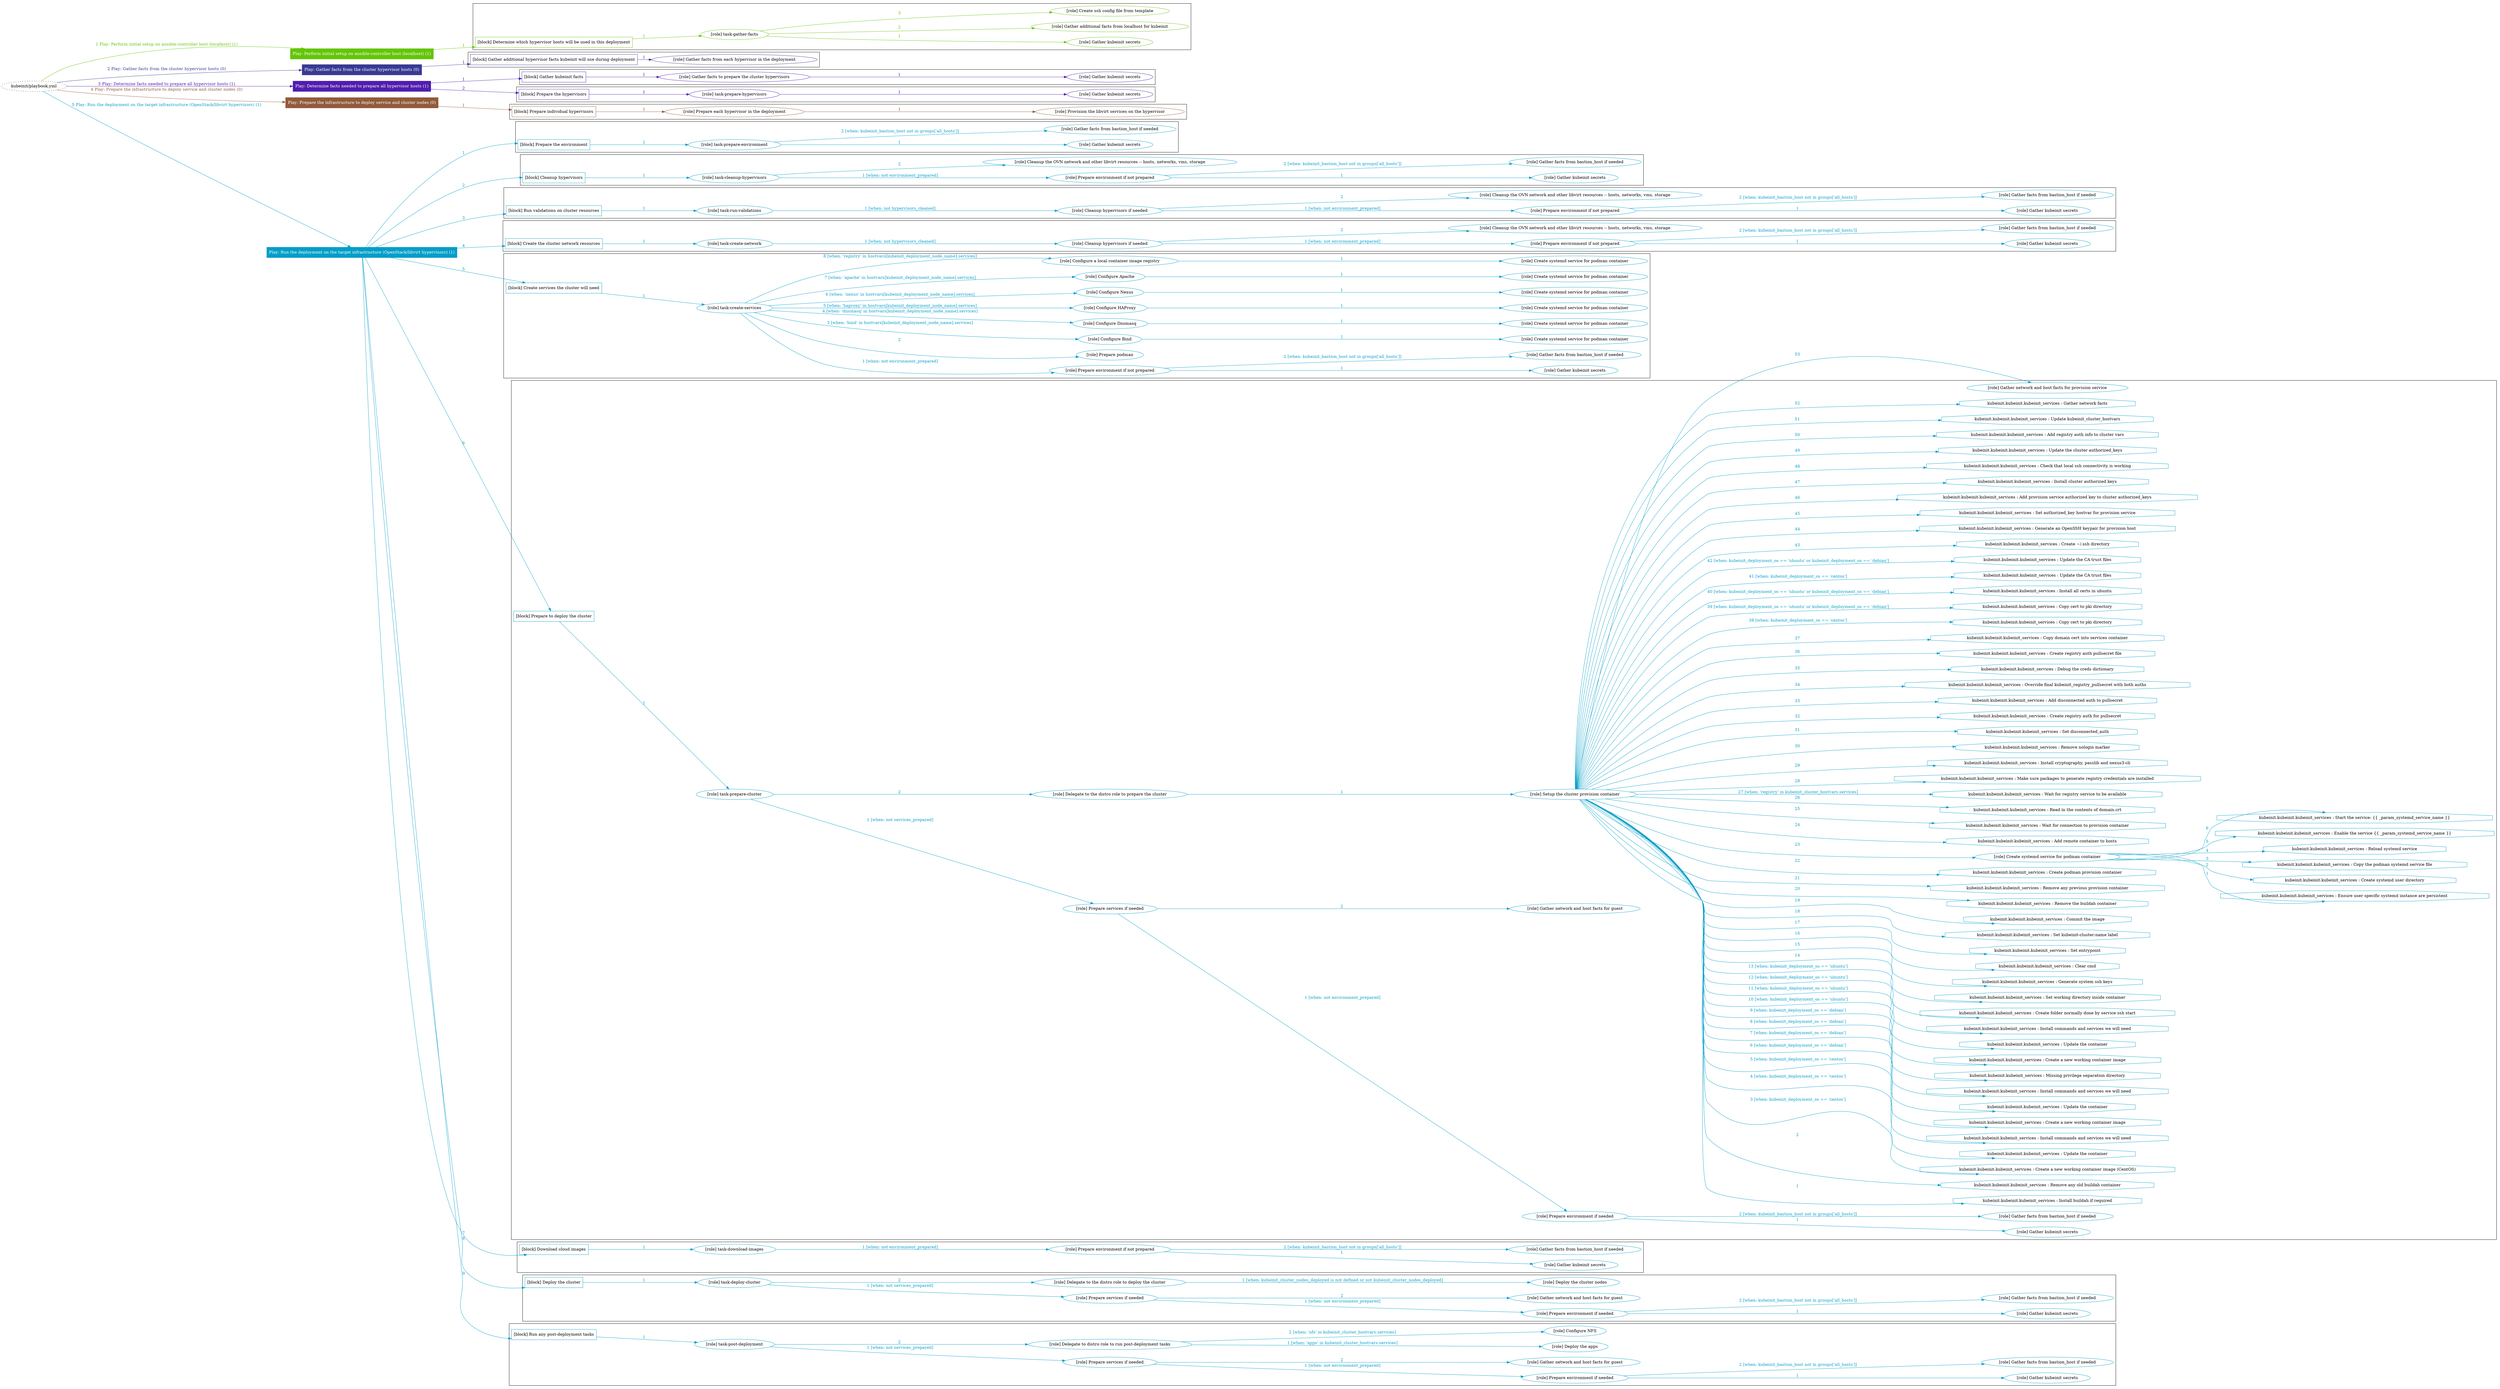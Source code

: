 digraph {
	graph [concentrate=true ordering=in rankdir=LR ratio=fill]
	edge [esep=5 sep=10]
	"kubeinit/playbook.yml" [URL="/home/runner/work/kubeinit/kubeinit/kubeinit/playbook.yml" id=playbook_9e21ebb8 style=dotted]
	"kubeinit/playbook.yml" -> play_ddbee249 [label="1 Play: Perform initial setup on ansible-controller host (localhost) (1)" color="#64c507" fontcolor="#64c507" id=edge_play_ddbee249 labeltooltip="1 Play: Perform initial setup on ansible-controller host (localhost) (1)" tooltip="1 Play: Perform initial setup on ansible-controller host (localhost) (1)"]
	subgraph "Play: Perform initial setup on ansible-controller host (localhost) (1)" {
		play_ddbee249 [label="Play: Perform initial setup on ansible-controller host (localhost) (1)" URL="/home/runner/work/kubeinit/kubeinit/kubeinit/playbook.yml" color="#64c507" fontcolor="#ffffff" id=play_ddbee249 shape=box style=filled tooltip=localhost]
		play_ddbee249 -> block_fa98a0b4 [label=1 color="#64c507" fontcolor="#64c507" id=edge_block_fa98a0b4 labeltooltip=1 tooltip=1]
		subgraph cluster_block_fa98a0b4 {
			block_fa98a0b4 [label="[block] Determine which hypervisor hosts will be used in this deployment" URL="/home/runner/work/kubeinit/kubeinit/kubeinit/playbook.yml" color="#64c507" id=block_fa98a0b4 labeltooltip="Determine which hypervisor hosts will be used in this deployment" shape=box tooltip="Determine which hypervisor hosts will be used in this deployment"]
			block_fa98a0b4 -> role_b9606426 [label="1 " color="#64c507" fontcolor="#64c507" id=edge_role_b9606426 labeltooltip="1 " tooltip="1 "]
			subgraph "task-gather-facts" {
				role_b9606426 [label="[role] task-gather-facts" URL="/home/runner/work/kubeinit/kubeinit/kubeinit/playbook.yml" color="#64c507" id=role_b9606426 tooltip="task-gather-facts"]
				role_b9606426 -> role_8652a620 [label="1 " color="#64c507" fontcolor="#64c507" id=edge_role_8652a620 labeltooltip="1 " tooltip="1 "]
				subgraph "Gather kubeinit secrets" {
					role_8652a620 [label="[role] Gather kubeinit secrets" URL="/home/runner/.ansible/collections/ansible_collections/kubeinit/kubeinit/roles/kubeinit_prepare/tasks/build_hypervisors_group.yml" color="#64c507" id=role_8652a620 tooltip="Gather kubeinit secrets"]
				}
				role_b9606426 -> role_aecc3365 [label="2 " color="#64c507" fontcolor="#64c507" id=edge_role_aecc3365 labeltooltip="2 " tooltip="2 "]
				subgraph "Gather additional facts from localhost for kubeinit" {
					role_aecc3365 [label="[role] Gather additional facts from localhost for kubeinit" URL="/home/runner/.ansible/collections/ansible_collections/kubeinit/kubeinit/roles/kubeinit_prepare/tasks/build_hypervisors_group.yml" color="#64c507" id=role_aecc3365 tooltip="Gather additional facts from localhost for kubeinit"]
				}
				role_b9606426 -> role_20b39358 [label="3 " color="#64c507" fontcolor="#64c507" id=edge_role_20b39358 labeltooltip="3 " tooltip="3 "]
				subgraph "Create ssh config file from template" {
					role_20b39358 [label="[role] Create ssh config file from template" URL="/home/runner/.ansible/collections/ansible_collections/kubeinit/kubeinit/roles/kubeinit_prepare/tasks/build_hypervisors_group.yml" color="#64c507" id=role_20b39358 tooltip="Create ssh config file from template"]
				}
			}
		}
	}
	"kubeinit/playbook.yml" -> play_37754732 [label="2 Play: Gather facts from the cluster hypervisor hosts (0)" color="#383a94" fontcolor="#383a94" id=edge_play_37754732 labeltooltip="2 Play: Gather facts from the cluster hypervisor hosts (0)" tooltip="2 Play: Gather facts from the cluster hypervisor hosts (0)"]
	subgraph "Play: Gather facts from the cluster hypervisor hosts (0)" {
		play_37754732 [label="Play: Gather facts from the cluster hypervisor hosts (0)" URL="/home/runner/work/kubeinit/kubeinit/kubeinit/playbook.yml" color="#383a94" fontcolor="#ffffff" id=play_37754732 shape=box style=filled tooltip="Play: Gather facts from the cluster hypervisor hosts (0)"]
		play_37754732 -> block_333a7c97 [label=1 color="#383a94" fontcolor="#383a94" id=edge_block_333a7c97 labeltooltip=1 tooltip=1]
		subgraph cluster_block_333a7c97 {
			block_333a7c97 [label="[block] Gather additional hypervisor facts kubeinit will use during deployment" URL="/home/runner/work/kubeinit/kubeinit/kubeinit/playbook.yml" color="#383a94" id=block_333a7c97 labeltooltip="Gather additional hypervisor facts kubeinit will use during deployment" shape=box tooltip="Gather additional hypervisor facts kubeinit will use during deployment"]
			block_333a7c97 -> role_1815148e [label="1 " color="#383a94" fontcolor="#383a94" id=edge_role_1815148e labeltooltip="1 " tooltip="1 "]
			subgraph "Gather facts from each hypervisor in the deployment" {
				role_1815148e [label="[role] Gather facts from each hypervisor in the deployment" URL="/home/runner/work/kubeinit/kubeinit/kubeinit/playbook.yml" color="#383a94" id=role_1815148e tooltip="Gather facts from each hypervisor in the deployment"]
			}
		}
	}
	"kubeinit/playbook.yml" -> play_4ce0097f [label="3 Play: Determine facts needed to prepare all hypervisor hosts (1)" color="#501daf" fontcolor="#501daf" id=edge_play_4ce0097f labeltooltip="3 Play: Determine facts needed to prepare all hypervisor hosts (1)" tooltip="3 Play: Determine facts needed to prepare all hypervisor hosts (1)"]
	subgraph "Play: Determine facts needed to prepare all hypervisor hosts (1)" {
		play_4ce0097f [label="Play: Determine facts needed to prepare all hypervisor hosts (1)" URL="/home/runner/work/kubeinit/kubeinit/kubeinit/playbook.yml" color="#501daf" fontcolor="#ffffff" id=play_4ce0097f shape=box style=filled tooltip=localhost]
		play_4ce0097f -> block_ecc02a0c [label=1 color="#501daf" fontcolor="#501daf" id=edge_block_ecc02a0c labeltooltip=1 tooltip=1]
		subgraph cluster_block_ecc02a0c {
			block_ecc02a0c [label="[block] Gather kubeinit facts" URL="/home/runner/work/kubeinit/kubeinit/kubeinit/playbook.yml" color="#501daf" id=block_ecc02a0c labeltooltip="Gather kubeinit facts" shape=box tooltip="Gather kubeinit facts"]
			block_ecc02a0c -> role_ef36d9d2 [label="1 " color="#501daf" fontcolor="#501daf" id=edge_role_ef36d9d2 labeltooltip="1 " tooltip="1 "]
			subgraph "Gather facts to prepare the cluster hypervisors" {
				role_ef36d9d2 [label="[role] Gather facts to prepare the cluster hypervisors" URL="/home/runner/work/kubeinit/kubeinit/kubeinit/playbook.yml" color="#501daf" id=role_ef36d9d2 tooltip="Gather facts to prepare the cluster hypervisors"]
				role_ef36d9d2 -> role_27ffe8e4 [label="1 " color="#501daf" fontcolor="#501daf" id=edge_role_27ffe8e4 labeltooltip="1 " tooltip="1 "]
				subgraph "Gather kubeinit secrets" {
					role_27ffe8e4 [label="[role] Gather kubeinit secrets" URL="/home/runner/.ansible/collections/ansible_collections/kubeinit/kubeinit/roles/kubeinit_prepare/tasks/gather_kubeinit_facts.yml" color="#501daf" id=role_27ffe8e4 tooltip="Gather kubeinit secrets"]
				}
			}
		}
		play_4ce0097f -> block_55f7167b [label=2 color="#501daf" fontcolor="#501daf" id=edge_block_55f7167b labeltooltip=2 tooltip=2]
		subgraph cluster_block_55f7167b {
			block_55f7167b [label="[block] Prepare the hypervisors" URL="/home/runner/work/kubeinit/kubeinit/kubeinit/playbook.yml" color="#501daf" id=block_55f7167b labeltooltip="Prepare the hypervisors" shape=box tooltip="Prepare the hypervisors"]
			block_55f7167b -> role_4cc63e0d [label="1 " color="#501daf" fontcolor="#501daf" id=edge_role_4cc63e0d labeltooltip="1 " tooltip="1 "]
			subgraph "task-prepare-hypervisors" {
				role_4cc63e0d [label="[role] task-prepare-hypervisors" URL="/home/runner/work/kubeinit/kubeinit/kubeinit/playbook.yml" color="#501daf" id=role_4cc63e0d tooltip="task-prepare-hypervisors"]
				role_4cc63e0d -> role_b31f552e [label="1 " color="#501daf" fontcolor="#501daf" id=edge_role_b31f552e labeltooltip="1 " tooltip="1 "]
				subgraph "Gather kubeinit secrets" {
					role_b31f552e [label="[role] Gather kubeinit secrets" URL="/home/runner/.ansible/collections/ansible_collections/kubeinit/kubeinit/roles/kubeinit_prepare/tasks/gather_kubeinit_facts.yml" color="#501daf" id=role_b31f552e tooltip="Gather kubeinit secrets"]
				}
			}
		}
	}
	"kubeinit/playbook.yml" -> play_07dc8d00 [label="4 Play: Prepare the infrastructure to deploy service and cluster nodes (0)" color="#915a3b" fontcolor="#915a3b" id=edge_play_07dc8d00 labeltooltip="4 Play: Prepare the infrastructure to deploy service and cluster nodes (0)" tooltip="4 Play: Prepare the infrastructure to deploy service and cluster nodes (0)"]
	subgraph "Play: Prepare the infrastructure to deploy service and cluster nodes (0)" {
		play_07dc8d00 [label="Play: Prepare the infrastructure to deploy service and cluster nodes (0)" URL="/home/runner/work/kubeinit/kubeinit/kubeinit/playbook.yml" color="#915a3b" fontcolor="#ffffff" id=play_07dc8d00 shape=box style=filled tooltip="Play: Prepare the infrastructure to deploy service and cluster nodes (0)"]
		play_07dc8d00 -> block_8be217a1 [label=1 color="#915a3b" fontcolor="#915a3b" id=edge_block_8be217a1 labeltooltip=1 tooltip=1]
		subgraph cluster_block_8be217a1 {
			block_8be217a1 [label="[block] Prepare individual hypervisors" URL="/home/runner/work/kubeinit/kubeinit/kubeinit/playbook.yml" color="#915a3b" id=block_8be217a1 labeltooltip="Prepare individual hypervisors" shape=box tooltip="Prepare individual hypervisors"]
			block_8be217a1 -> role_92d56e31 [label="1 " color="#915a3b" fontcolor="#915a3b" id=edge_role_92d56e31 labeltooltip="1 " tooltip="1 "]
			subgraph "Prepare each hypervisor in the deployment" {
				role_92d56e31 [label="[role] Prepare each hypervisor in the deployment" URL="/home/runner/work/kubeinit/kubeinit/kubeinit/playbook.yml" color="#915a3b" id=role_92d56e31 tooltip="Prepare each hypervisor in the deployment"]
				role_92d56e31 -> role_9d3e45f6 [label="1 " color="#915a3b" fontcolor="#915a3b" id=edge_role_9d3e45f6 labeltooltip="1 " tooltip="1 "]
				subgraph "Provision the libvirt services on the hypervisor" {
					role_9d3e45f6 [label="[role] Provision the libvirt services on the hypervisor" URL="/home/runner/.ansible/collections/ansible_collections/kubeinit/kubeinit/roles/kubeinit_prepare/tasks/prepare_hypervisor.yml" color="#915a3b" id=role_9d3e45f6 tooltip="Provision the libvirt services on the hypervisor"]
				}
			}
		}
	}
	"kubeinit/playbook.yml" -> play_c162b5ba [label="5 Play: Run the deployment on the target infrastructure (OpenStack/libvirt hypervisors) (1)" color="#039ec9" fontcolor="#039ec9" id=edge_play_c162b5ba labeltooltip="5 Play: Run the deployment on the target infrastructure (OpenStack/libvirt hypervisors) (1)" tooltip="5 Play: Run the deployment on the target infrastructure (OpenStack/libvirt hypervisors) (1)"]
	subgraph "Play: Run the deployment on the target infrastructure (OpenStack/libvirt hypervisors) (1)" {
		play_c162b5ba [label="Play: Run the deployment on the target infrastructure (OpenStack/libvirt hypervisors) (1)" URL="/home/runner/work/kubeinit/kubeinit/kubeinit/playbook.yml" color="#039ec9" fontcolor="#ffffff" id=play_c162b5ba shape=box style=filled tooltip=localhost]
		play_c162b5ba -> block_18ffc501 [label=1 color="#039ec9" fontcolor="#039ec9" id=edge_block_18ffc501 labeltooltip=1 tooltip=1]
		subgraph cluster_block_18ffc501 {
			block_18ffc501 [label="[block] Prepare the environment" URL="/home/runner/work/kubeinit/kubeinit/kubeinit/playbook.yml" color="#039ec9" id=block_18ffc501 labeltooltip="Prepare the environment" shape=box tooltip="Prepare the environment"]
			block_18ffc501 -> role_218c97f0 [label="1 " color="#039ec9" fontcolor="#039ec9" id=edge_role_218c97f0 labeltooltip="1 " tooltip="1 "]
			subgraph "task-prepare-environment" {
				role_218c97f0 [label="[role] task-prepare-environment" URL="/home/runner/work/kubeinit/kubeinit/kubeinit/playbook.yml" color="#039ec9" id=role_218c97f0 tooltip="task-prepare-environment"]
				role_218c97f0 -> role_db6b08d4 [label="1 " color="#039ec9" fontcolor="#039ec9" id=edge_role_db6b08d4 labeltooltip="1 " tooltip="1 "]
				subgraph "Gather kubeinit secrets" {
					role_db6b08d4 [label="[role] Gather kubeinit secrets" URL="/home/runner/.ansible/collections/ansible_collections/kubeinit/kubeinit/roles/kubeinit_prepare/tasks/gather_kubeinit_facts.yml" color="#039ec9" id=role_db6b08d4 tooltip="Gather kubeinit secrets"]
				}
				role_218c97f0 -> role_bbe7c94f [label="2 [when: kubeinit_bastion_host not in groups['all_hosts']]" color="#039ec9" fontcolor="#039ec9" id=edge_role_bbe7c94f labeltooltip="2 [when: kubeinit_bastion_host not in groups['all_hosts']]" tooltip="2 [when: kubeinit_bastion_host not in groups['all_hosts']]"]
				subgraph "Gather facts from bastion_host if needed" {
					role_bbe7c94f [label="[role] Gather facts from bastion_host if needed" URL="/home/runner/.ansible/collections/ansible_collections/kubeinit/kubeinit/roles/kubeinit_prepare/tasks/main.yml" color="#039ec9" id=role_bbe7c94f tooltip="Gather facts from bastion_host if needed"]
				}
			}
		}
		play_c162b5ba -> block_de36e255 [label=2 color="#039ec9" fontcolor="#039ec9" id=edge_block_de36e255 labeltooltip=2 tooltip=2]
		subgraph cluster_block_de36e255 {
			block_de36e255 [label="[block] Cleanup hypervisors" URL="/home/runner/work/kubeinit/kubeinit/kubeinit/playbook.yml" color="#039ec9" id=block_de36e255 labeltooltip="Cleanup hypervisors" shape=box tooltip="Cleanup hypervisors"]
			block_de36e255 -> role_e8d8913f [label="1 " color="#039ec9" fontcolor="#039ec9" id=edge_role_e8d8913f labeltooltip="1 " tooltip="1 "]
			subgraph "task-cleanup-hypervisors" {
				role_e8d8913f [label="[role] task-cleanup-hypervisors" URL="/home/runner/work/kubeinit/kubeinit/kubeinit/playbook.yml" color="#039ec9" id=role_e8d8913f tooltip="task-cleanup-hypervisors"]
				role_e8d8913f -> role_62f66a22 [label="1 [when: not environment_prepared]" color="#039ec9" fontcolor="#039ec9" id=edge_role_62f66a22 labeltooltip="1 [when: not environment_prepared]" tooltip="1 [when: not environment_prepared]"]
				subgraph "Prepare environment if not prepared" {
					role_62f66a22 [label="[role] Prepare environment if not prepared" URL="/home/runner/.ansible/collections/ansible_collections/kubeinit/kubeinit/roles/kubeinit_libvirt/tasks/cleanup_hypervisors.yml" color="#039ec9" id=role_62f66a22 tooltip="Prepare environment if not prepared"]
					role_62f66a22 -> role_2dd0f6e6 [label="1 " color="#039ec9" fontcolor="#039ec9" id=edge_role_2dd0f6e6 labeltooltip="1 " tooltip="1 "]
					subgraph "Gather kubeinit secrets" {
						role_2dd0f6e6 [label="[role] Gather kubeinit secrets" URL="/home/runner/.ansible/collections/ansible_collections/kubeinit/kubeinit/roles/kubeinit_prepare/tasks/gather_kubeinit_facts.yml" color="#039ec9" id=role_2dd0f6e6 tooltip="Gather kubeinit secrets"]
					}
					role_62f66a22 -> role_a0d76f1e [label="2 [when: kubeinit_bastion_host not in groups['all_hosts']]" color="#039ec9" fontcolor="#039ec9" id=edge_role_a0d76f1e labeltooltip="2 [when: kubeinit_bastion_host not in groups['all_hosts']]" tooltip="2 [when: kubeinit_bastion_host not in groups['all_hosts']]"]
					subgraph "Gather facts from bastion_host if needed" {
						role_a0d76f1e [label="[role] Gather facts from bastion_host if needed" URL="/home/runner/.ansible/collections/ansible_collections/kubeinit/kubeinit/roles/kubeinit_prepare/tasks/main.yml" color="#039ec9" id=role_a0d76f1e tooltip="Gather facts from bastion_host if needed"]
					}
				}
				role_e8d8913f -> role_8bb9e549 [label="2 " color="#039ec9" fontcolor="#039ec9" id=edge_role_8bb9e549 labeltooltip="2 " tooltip="2 "]
				subgraph "Cleanup the OVN network and other libvirt resources -- hosts, networks, vms, storage" {
					role_8bb9e549 [label="[role] Cleanup the OVN network and other libvirt resources -- hosts, networks, vms, storage" URL="/home/runner/.ansible/collections/ansible_collections/kubeinit/kubeinit/roles/kubeinit_libvirt/tasks/cleanup_hypervisors.yml" color="#039ec9" id=role_8bb9e549 tooltip="Cleanup the OVN network and other libvirt resources -- hosts, networks, vms, storage"]
				}
			}
		}
		play_c162b5ba -> block_67efd9be [label=3 color="#039ec9" fontcolor="#039ec9" id=edge_block_67efd9be labeltooltip=3 tooltip=3]
		subgraph cluster_block_67efd9be {
			block_67efd9be [label="[block] Run validations on cluster resources" URL="/home/runner/work/kubeinit/kubeinit/kubeinit/playbook.yml" color="#039ec9" id=block_67efd9be labeltooltip="Run validations on cluster resources" shape=box tooltip="Run validations on cluster resources"]
			block_67efd9be -> role_82fe9212 [label="1 " color="#039ec9" fontcolor="#039ec9" id=edge_role_82fe9212 labeltooltip="1 " tooltip="1 "]
			subgraph "task-run-validations" {
				role_82fe9212 [label="[role] task-run-validations" URL="/home/runner/work/kubeinit/kubeinit/kubeinit/playbook.yml" color="#039ec9" id=role_82fe9212 tooltip="task-run-validations"]
				role_82fe9212 -> role_aad434ad [label="1 [when: not hypervisors_cleaned]" color="#039ec9" fontcolor="#039ec9" id=edge_role_aad434ad labeltooltip="1 [when: not hypervisors_cleaned]" tooltip="1 [when: not hypervisors_cleaned]"]
				subgraph "Cleanup hypervisors if needed" {
					role_aad434ad [label="[role] Cleanup hypervisors if needed" URL="/home/runner/.ansible/collections/ansible_collections/kubeinit/kubeinit/roles/kubeinit_validations/tasks/main.yml" color="#039ec9" id=role_aad434ad tooltip="Cleanup hypervisors if needed"]
					role_aad434ad -> role_63c482ff [label="1 [when: not environment_prepared]" color="#039ec9" fontcolor="#039ec9" id=edge_role_63c482ff labeltooltip="1 [when: not environment_prepared]" tooltip="1 [when: not environment_prepared]"]
					subgraph "Prepare environment if not prepared" {
						role_63c482ff [label="[role] Prepare environment if not prepared" URL="/home/runner/.ansible/collections/ansible_collections/kubeinit/kubeinit/roles/kubeinit_libvirt/tasks/cleanup_hypervisors.yml" color="#039ec9" id=role_63c482ff tooltip="Prepare environment if not prepared"]
						role_63c482ff -> role_6916a854 [label="1 " color="#039ec9" fontcolor="#039ec9" id=edge_role_6916a854 labeltooltip="1 " tooltip="1 "]
						subgraph "Gather kubeinit secrets" {
							role_6916a854 [label="[role] Gather kubeinit secrets" URL="/home/runner/.ansible/collections/ansible_collections/kubeinit/kubeinit/roles/kubeinit_prepare/tasks/gather_kubeinit_facts.yml" color="#039ec9" id=role_6916a854 tooltip="Gather kubeinit secrets"]
						}
						role_63c482ff -> role_3817ca3e [label="2 [when: kubeinit_bastion_host not in groups['all_hosts']]" color="#039ec9" fontcolor="#039ec9" id=edge_role_3817ca3e labeltooltip="2 [when: kubeinit_bastion_host not in groups['all_hosts']]" tooltip="2 [when: kubeinit_bastion_host not in groups['all_hosts']]"]
						subgraph "Gather facts from bastion_host if needed" {
							role_3817ca3e [label="[role] Gather facts from bastion_host if needed" URL="/home/runner/.ansible/collections/ansible_collections/kubeinit/kubeinit/roles/kubeinit_prepare/tasks/main.yml" color="#039ec9" id=role_3817ca3e tooltip="Gather facts from bastion_host if needed"]
						}
					}
					role_aad434ad -> role_35eceaed [label="2 " color="#039ec9" fontcolor="#039ec9" id=edge_role_35eceaed labeltooltip="2 " tooltip="2 "]
					subgraph "Cleanup the OVN network and other libvirt resources -- hosts, networks, vms, storage" {
						role_35eceaed [label="[role] Cleanup the OVN network and other libvirt resources -- hosts, networks, vms, storage" URL="/home/runner/.ansible/collections/ansible_collections/kubeinit/kubeinit/roles/kubeinit_libvirt/tasks/cleanup_hypervisors.yml" color="#039ec9" id=role_35eceaed tooltip="Cleanup the OVN network and other libvirt resources -- hosts, networks, vms, storage"]
					}
				}
			}
		}
		play_c162b5ba -> block_1e3004fe [label=4 color="#039ec9" fontcolor="#039ec9" id=edge_block_1e3004fe labeltooltip=4 tooltip=4]
		subgraph cluster_block_1e3004fe {
			block_1e3004fe [label="[block] Create the cluster network resources" URL="/home/runner/work/kubeinit/kubeinit/kubeinit/playbook.yml" color="#039ec9" id=block_1e3004fe labeltooltip="Create the cluster network resources" shape=box tooltip="Create the cluster network resources"]
			block_1e3004fe -> role_164d4c8a [label="1 " color="#039ec9" fontcolor="#039ec9" id=edge_role_164d4c8a labeltooltip="1 " tooltip="1 "]
			subgraph "task-create-network" {
				role_164d4c8a [label="[role] task-create-network" URL="/home/runner/work/kubeinit/kubeinit/kubeinit/playbook.yml" color="#039ec9" id=role_164d4c8a tooltip="task-create-network"]
				role_164d4c8a -> role_91a6df9f [label="1 [when: not hypervisors_cleaned]" color="#039ec9" fontcolor="#039ec9" id=edge_role_91a6df9f labeltooltip="1 [when: not hypervisors_cleaned]" tooltip="1 [when: not hypervisors_cleaned]"]
				subgraph "Cleanup hypervisors if needed" {
					role_91a6df9f [label="[role] Cleanup hypervisors if needed" URL="/home/runner/.ansible/collections/ansible_collections/kubeinit/kubeinit/roles/kubeinit_libvirt/tasks/create_network.yml" color="#039ec9" id=role_91a6df9f tooltip="Cleanup hypervisors if needed"]
					role_91a6df9f -> role_4c593fc7 [label="1 [when: not environment_prepared]" color="#039ec9" fontcolor="#039ec9" id=edge_role_4c593fc7 labeltooltip="1 [when: not environment_prepared]" tooltip="1 [when: not environment_prepared]"]
					subgraph "Prepare environment if not prepared" {
						role_4c593fc7 [label="[role] Prepare environment if not prepared" URL="/home/runner/.ansible/collections/ansible_collections/kubeinit/kubeinit/roles/kubeinit_libvirt/tasks/cleanup_hypervisors.yml" color="#039ec9" id=role_4c593fc7 tooltip="Prepare environment if not prepared"]
						role_4c593fc7 -> role_3e99df5c [label="1 " color="#039ec9" fontcolor="#039ec9" id=edge_role_3e99df5c labeltooltip="1 " tooltip="1 "]
						subgraph "Gather kubeinit secrets" {
							role_3e99df5c [label="[role] Gather kubeinit secrets" URL="/home/runner/.ansible/collections/ansible_collections/kubeinit/kubeinit/roles/kubeinit_prepare/tasks/gather_kubeinit_facts.yml" color="#039ec9" id=role_3e99df5c tooltip="Gather kubeinit secrets"]
						}
						role_4c593fc7 -> role_63d31876 [label="2 [when: kubeinit_bastion_host not in groups['all_hosts']]" color="#039ec9" fontcolor="#039ec9" id=edge_role_63d31876 labeltooltip="2 [when: kubeinit_bastion_host not in groups['all_hosts']]" tooltip="2 [when: kubeinit_bastion_host not in groups['all_hosts']]"]
						subgraph "Gather facts from bastion_host if needed" {
							role_63d31876 [label="[role] Gather facts from bastion_host if needed" URL="/home/runner/.ansible/collections/ansible_collections/kubeinit/kubeinit/roles/kubeinit_prepare/tasks/main.yml" color="#039ec9" id=role_63d31876 tooltip="Gather facts from bastion_host if needed"]
						}
					}
					role_91a6df9f -> role_6f22b0f4 [label="2 " color="#039ec9" fontcolor="#039ec9" id=edge_role_6f22b0f4 labeltooltip="2 " tooltip="2 "]
					subgraph "Cleanup the OVN network and other libvirt resources -- hosts, networks, vms, storage" {
						role_6f22b0f4 [label="[role] Cleanup the OVN network and other libvirt resources -- hosts, networks, vms, storage" URL="/home/runner/.ansible/collections/ansible_collections/kubeinit/kubeinit/roles/kubeinit_libvirt/tasks/cleanup_hypervisors.yml" color="#039ec9" id=role_6f22b0f4 tooltip="Cleanup the OVN network and other libvirt resources -- hosts, networks, vms, storage"]
					}
				}
			}
		}
		play_c162b5ba -> block_ed3933bb [label=5 color="#039ec9" fontcolor="#039ec9" id=edge_block_ed3933bb labeltooltip=5 tooltip=5]
		subgraph cluster_block_ed3933bb {
			block_ed3933bb [label="[block] Create services the cluster will need" URL="/home/runner/work/kubeinit/kubeinit/kubeinit/playbook.yml" color="#039ec9" id=block_ed3933bb labeltooltip="Create services the cluster will need" shape=box tooltip="Create services the cluster will need"]
			block_ed3933bb -> role_c3c1d0c2 [label="1 " color="#039ec9" fontcolor="#039ec9" id=edge_role_c3c1d0c2 labeltooltip="1 " tooltip="1 "]
			subgraph "task-create-services" {
				role_c3c1d0c2 [label="[role] task-create-services" URL="/home/runner/work/kubeinit/kubeinit/kubeinit/playbook.yml" color="#039ec9" id=role_c3c1d0c2 tooltip="task-create-services"]
				role_c3c1d0c2 -> role_f49bf153 [label="1 [when: not environment_prepared]" color="#039ec9" fontcolor="#039ec9" id=edge_role_f49bf153 labeltooltip="1 [when: not environment_prepared]" tooltip="1 [when: not environment_prepared]"]
				subgraph "Prepare environment if not prepared" {
					role_f49bf153 [label="[role] Prepare environment if not prepared" URL="/home/runner/.ansible/collections/ansible_collections/kubeinit/kubeinit/roles/kubeinit_services/tasks/main.yml" color="#039ec9" id=role_f49bf153 tooltip="Prepare environment if not prepared"]
					role_f49bf153 -> role_930c7dab [label="1 " color="#039ec9" fontcolor="#039ec9" id=edge_role_930c7dab labeltooltip="1 " tooltip="1 "]
					subgraph "Gather kubeinit secrets" {
						role_930c7dab [label="[role] Gather kubeinit secrets" URL="/home/runner/.ansible/collections/ansible_collections/kubeinit/kubeinit/roles/kubeinit_prepare/tasks/gather_kubeinit_facts.yml" color="#039ec9" id=role_930c7dab tooltip="Gather kubeinit secrets"]
					}
					role_f49bf153 -> role_68c3d9cd [label="2 [when: kubeinit_bastion_host not in groups['all_hosts']]" color="#039ec9" fontcolor="#039ec9" id=edge_role_68c3d9cd labeltooltip="2 [when: kubeinit_bastion_host not in groups['all_hosts']]" tooltip="2 [when: kubeinit_bastion_host not in groups['all_hosts']]"]
					subgraph "Gather facts from bastion_host if needed" {
						role_68c3d9cd [label="[role] Gather facts from bastion_host if needed" URL="/home/runner/.ansible/collections/ansible_collections/kubeinit/kubeinit/roles/kubeinit_prepare/tasks/main.yml" color="#039ec9" id=role_68c3d9cd tooltip="Gather facts from bastion_host if needed"]
					}
				}
				role_c3c1d0c2 -> role_c81af73e [label="2 " color="#039ec9" fontcolor="#039ec9" id=edge_role_c81af73e labeltooltip="2 " tooltip="2 "]
				subgraph "Prepare podman" {
					role_c81af73e [label="[role] Prepare podman" URL="/home/runner/.ansible/collections/ansible_collections/kubeinit/kubeinit/roles/kubeinit_services/tasks/00_create_service_pod.yml" color="#039ec9" id=role_c81af73e tooltip="Prepare podman"]
				}
				role_c3c1d0c2 -> role_34dbfdb7 [label="3 [when: 'bind' in hostvars[kubeinit_deployment_node_name].services]" color="#039ec9" fontcolor="#039ec9" id=edge_role_34dbfdb7 labeltooltip="3 [when: 'bind' in hostvars[kubeinit_deployment_node_name].services]" tooltip="3 [when: 'bind' in hostvars[kubeinit_deployment_node_name].services]"]
				subgraph "Configure Bind" {
					role_34dbfdb7 [label="[role] Configure Bind" URL="/home/runner/.ansible/collections/ansible_collections/kubeinit/kubeinit/roles/kubeinit_services/tasks/start_services_containers.yml" color="#039ec9" id=role_34dbfdb7 tooltip="Configure Bind"]
					role_34dbfdb7 -> role_7b41051b [label="1 " color="#039ec9" fontcolor="#039ec9" id=edge_role_7b41051b labeltooltip="1 " tooltip="1 "]
					subgraph "Create systemd service for podman container" {
						role_7b41051b [label="[role] Create systemd service for podman container" URL="/home/runner/.ansible/collections/ansible_collections/kubeinit/kubeinit/roles/kubeinit_bind/tasks/main.yml" color="#039ec9" id=role_7b41051b tooltip="Create systemd service for podman container"]
					}
				}
				role_c3c1d0c2 -> role_9861ee6a [label="4 [when: 'dnsmasq' in hostvars[kubeinit_deployment_node_name].services]" color="#039ec9" fontcolor="#039ec9" id=edge_role_9861ee6a labeltooltip="4 [when: 'dnsmasq' in hostvars[kubeinit_deployment_node_name].services]" tooltip="4 [when: 'dnsmasq' in hostvars[kubeinit_deployment_node_name].services]"]
				subgraph "Configure Dnsmasq" {
					role_9861ee6a [label="[role] Configure Dnsmasq" URL="/home/runner/.ansible/collections/ansible_collections/kubeinit/kubeinit/roles/kubeinit_services/tasks/start_services_containers.yml" color="#039ec9" id=role_9861ee6a tooltip="Configure Dnsmasq"]
					role_9861ee6a -> role_e40eb106 [label="1 " color="#039ec9" fontcolor="#039ec9" id=edge_role_e40eb106 labeltooltip="1 " tooltip="1 "]
					subgraph "Create systemd service for podman container" {
						role_e40eb106 [label="[role] Create systemd service for podman container" URL="/home/runner/.ansible/collections/ansible_collections/kubeinit/kubeinit/roles/kubeinit_dnsmasq/tasks/main.yml" color="#039ec9" id=role_e40eb106 tooltip="Create systemd service for podman container"]
					}
				}
				role_c3c1d0c2 -> role_a0599a2f [label="5 [when: 'haproxy' in hostvars[kubeinit_deployment_node_name].services]" color="#039ec9" fontcolor="#039ec9" id=edge_role_a0599a2f labeltooltip="5 [when: 'haproxy' in hostvars[kubeinit_deployment_node_name].services]" tooltip="5 [when: 'haproxy' in hostvars[kubeinit_deployment_node_name].services]"]
				subgraph "Configure HAProxy" {
					role_a0599a2f [label="[role] Configure HAProxy" URL="/home/runner/.ansible/collections/ansible_collections/kubeinit/kubeinit/roles/kubeinit_services/tasks/start_services_containers.yml" color="#039ec9" id=role_a0599a2f tooltip="Configure HAProxy"]
					role_a0599a2f -> role_36da3266 [label="1 " color="#039ec9" fontcolor="#039ec9" id=edge_role_36da3266 labeltooltip="1 " tooltip="1 "]
					subgraph "Create systemd service for podman container" {
						role_36da3266 [label="[role] Create systemd service for podman container" URL="/home/runner/.ansible/collections/ansible_collections/kubeinit/kubeinit/roles/kubeinit_haproxy/tasks/main.yml" color="#039ec9" id=role_36da3266 tooltip="Create systemd service for podman container"]
					}
				}
				role_c3c1d0c2 -> role_6cef57e6 [label="6 [when: 'nexus' in hostvars[kubeinit_deployment_node_name].services]" color="#039ec9" fontcolor="#039ec9" id=edge_role_6cef57e6 labeltooltip="6 [when: 'nexus' in hostvars[kubeinit_deployment_node_name].services]" tooltip="6 [when: 'nexus' in hostvars[kubeinit_deployment_node_name].services]"]
				subgraph "Configure Nexus" {
					role_6cef57e6 [label="[role] Configure Nexus" URL="/home/runner/.ansible/collections/ansible_collections/kubeinit/kubeinit/roles/kubeinit_services/tasks/start_services_containers.yml" color="#039ec9" id=role_6cef57e6 tooltip="Configure Nexus"]
					role_6cef57e6 -> role_37fb76a9 [label="1 " color="#039ec9" fontcolor="#039ec9" id=edge_role_37fb76a9 labeltooltip="1 " tooltip="1 "]
					subgraph "Create systemd service for podman container" {
						role_37fb76a9 [label="[role] Create systemd service for podman container" URL="/home/runner/.ansible/collections/ansible_collections/kubeinit/kubeinit/roles/kubeinit_nexus/tasks/main.yml" color="#039ec9" id=role_37fb76a9 tooltip="Create systemd service for podman container"]
					}
				}
				role_c3c1d0c2 -> role_bc4e2c3e [label="7 [when: 'apache' in hostvars[kubeinit_deployment_node_name].services]" color="#039ec9" fontcolor="#039ec9" id=edge_role_bc4e2c3e labeltooltip="7 [when: 'apache' in hostvars[kubeinit_deployment_node_name].services]" tooltip="7 [when: 'apache' in hostvars[kubeinit_deployment_node_name].services]"]
				subgraph "Configure Apache" {
					role_bc4e2c3e [label="[role] Configure Apache" URL="/home/runner/.ansible/collections/ansible_collections/kubeinit/kubeinit/roles/kubeinit_services/tasks/start_services_containers.yml" color="#039ec9" id=role_bc4e2c3e tooltip="Configure Apache"]
					role_bc4e2c3e -> role_44c91607 [label="1 " color="#039ec9" fontcolor="#039ec9" id=edge_role_44c91607 labeltooltip="1 " tooltip="1 "]
					subgraph "Create systemd service for podman container" {
						role_44c91607 [label="[role] Create systemd service for podman container" URL="/home/runner/.ansible/collections/ansible_collections/kubeinit/kubeinit/roles/kubeinit_apache/tasks/main.yml" color="#039ec9" id=role_44c91607 tooltip="Create systemd service for podman container"]
					}
				}
				role_c3c1d0c2 -> role_77569cf5 [label="8 [when: 'registry' in hostvars[kubeinit_deployment_node_name].services]" color="#039ec9" fontcolor="#039ec9" id=edge_role_77569cf5 labeltooltip="8 [when: 'registry' in hostvars[kubeinit_deployment_node_name].services]" tooltip="8 [when: 'registry' in hostvars[kubeinit_deployment_node_name].services]"]
				subgraph "Configure a local container image registry" {
					role_77569cf5 [label="[role] Configure a local container image registry" URL="/home/runner/.ansible/collections/ansible_collections/kubeinit/kubeinit/roles/kubeinit_services/tasks/start_services_containers.yml" color="#039ec9" id=role_77569cf5 tooltip="Configure a local container image registry"]
					role_77569cf5 -> role_258bc2c1 [label="1 " color="#039ec9" fontcolor="#039ec9" id=edge_role_258bc2c1 labeltooltip="1 " tooltip="1 "]
					subgraph "Create systemd service for podman container" {
						role_258bc2c1 [label="[role] Create systemd service for podman container" URL="/home/runner/.ansible/collections/ansible_collections/kubeinit/kubeinit/roles/kubeinit_registry/tasks/main.yml" color="#039ec9" id=role_258bc2c1 tooltip="Create systemd service for podman container"]
					}
				}
			}
		}
		play_c162b5ba -> block_e99fe8b2 [label=6 color="#039ec9" fontcolor="#039ec9" id=edge_block_e99fe8b2 labeltooltip=6 tooltip=6]
		subgraph cluster_block_e99fe8b2 {
			block_e99fe8b2 [label="[block] Prepare to deploy the cluster" URL="/home/runner/work/kubeinit/kubeinit/kubeinit/playbook.yml" color="#039ec9" id=block_e99fe8b2 labeltooltip="Prepare to deploy the cluster" shape=box tooltip="Prepare to deploy the cluster"]
			block_e99fe8b2 -> role_b17a6472 [label="1 " color="#039ec9" fontcolor="#039ec9" id=edge_role_b17a6472 labeltooltip="1 " tooltip="1 "]
			subgraph "task-prepare-cluster" {
				role_b17a6472 [label="[role] task-prepare-cluster" URL="/home/runner/work/kubeinit/kubeinit/kubeinit/playbook.yml" color="#039ec9" id=role_b17a6472 tooltip="task-prepare-cluster"]
				role_b17a6472 -> role_3d4b541c [label="1 [when: not services_prepared]" color="#039ec9" fontcolor="#039ec9" id=edge_role_3d4b541c labeltooltip="1 [when: not services_prepared]" tooltip="1 [when: not services_prepared]"]
				subgraph "Prepare services if needed" {
					role_3d4b541c [label="[role] Prepare services if needed" URL="/home/runner/.ansible/collections/ansible_collections/kubeinit/kubeinit/roles/kubeinit_prepare/tasks/prepare_cluster.yml" color="#039ec9" id=role_3d4b541c tooltip="Prepare services if needed"]
					role_3d4b541c -> role_5f736376 [label="1 [when: not environment_prepared]" color="#039ec9" fontcolor="#039ec9" id=edge_role_5f736376 labeltooltip="1 [when: not environment_prepared]" tooltip="1 [when: not environment_prepared]"]
					subgraph "Prepare environment if needed" {
						role_5f736376 [label="[role] Prepare environment if needed" URL="/home/runner/.ansible/collections/ansible_collections/kubeinit/kubeinit/roles/kubeinit_services/tasks/prepare_services.yml" color="#039ec9" id=role_5f736376 tooltip="Prepare environment if needed"]
						role_5f736376 -> role_e169913a [label="1 " color="#039ec9" fontcolor="#039ec9" id=edge_role_e169913a labeltooltip="1 " tooltip="1 "]
						subgraph "Gather kubeinit secrets" {
							role_e169913a [label="[role] Gather kubeinit secrets" URL="/home/runner/.ansible/collections/ansible_collections/kubeinit/kubeinit/roles/kubeinit_prepare/tasks/gather_kubeinit_facts.yml" color="#039ec9" id=role_e169913a tooltip="Gather kubeinit secrets"]
						}
						role_5f736376 -> role_71eb7249 [label="2 [when: kubeinit_bastion_host not in groups['all_hosts']]" color="#039ec9" fontcolor="#039ec9" id=edge_role_71eb7249 labeltooltip="2 [when: kubeinit_bastion_host not in groups['all_hosts']]" tooltip="2 [when: kubeinit_bastion_host not in groups['all_hosts']]"]
						subgraph "Gather facts from bastion_host if needed" {
							role_71eb7249 [label="[role] Gather facts from bastion_host if needed" URL="/home/runner/.ansible/collections/ansible_collections/kubeinit/kubeinit/roles/kubeinit_prepare/tasks/main.yml" color="#039ec9" id=role_71eb7249 tooltip="Gather facts from bastion_host if needed"]
						}
					}
					role_3d4b541c -> role_49ed76d1 [label="2 " color="#039ec9" fontcolor="#039ec9" id=edge_role_49ed76d1 labeltooltip="2 " tooltip="2 "]
					subgraph "Gather network and host facts for guest" {
						role_49ed76d1 [label="[role] Gather network and host facts for guest" URL="/home/runner/.ansible/collections/ansible_collections/kubeinit/kubeinit/roles/kubeinit_services/tasks/prepare_services.yml" color="#039ec9" id=role_49ed76d1 tooltip="Gather network and host facts for guest"]
					}
				}
				role_b17a6472 -> role_60c588d8 [label="2 " color="#039ec9" fontcolor="#039ec9" id=edge_role_60c588d8 labeltooltip="2 " tooltip="2 "]
				subgraph "Delegate to the distro role to prepare the cluster" {
					role_60c588d8 [label="[role] Delegate to the distro role to prepare the cluster" URL="/home/runner/.ansible/collections/ansible_collections/kubeinit/kubeinit/roles/kubeinit_prepare/tasks/prepare_cluster.yml" color="#039ec9" id=role_60c588d8 tooltip="Delegate to the distro role to prepare the cluster"]
					role_60c588d8 -> role_ab4af925 [label="1 " color="#039ec9" fontcolor="#039ec9" id=edge_role_ab4af925 labeltooltip="1 " tooltip="1 "]
					subgraph "Setup the cluster provision container" {
						role_ab4af925 [label="[role] Setup the cluster provision container" URL="/home/runner/.ansible/collections/ansible_collections/kubeinit/kubeinit/roles/kubeinit_cdk/tasks/prepare_cluster.yml" color="#039ec9" id=role_ab4af925 tooltip="Setup the cluster provision container"]
						task_d066adf9 [label="kubeinit.kubeinit.kubeinit_services : Install buildah if required" URL="/home/runner/.ansible/collections/ansible_collections/kubeinit/kubeinit/roles/kubeinit_services/tasks/create_provision_container.yml" color="#039ec9" id=task_d066adf9 shape=octagon tooltip="kubeinit.kubeinit.kubeinit_services : Install buildah if required"]
						role_ab4af925 -> task_d066adf9 [label="1 " color="#039ec9" fontcolor="#039ec9" id=edge_task_d066adf9 labeltooltip="1 " tooltip="1 "]
						task_de04a8ec [label="kubeinit.kubeinit.kubeinit_services : Remove any old buildah container" URL="/home/runner/.ansible/collections/ansible_collections/kubeinit/kubeinit/roles/kubeinit_services/tasks/create_provision_container.yml" color="#039ec9" id=task_de04a8ec shape=octagon tooltip="kubeinit.kubeinit.kubeinit_services : Remove any old buildah container"]
						role_ab4af925 -> task_de04a8ec [label="2 " color="#039ec9" fontcolor="#039ec9" id=edge_task_de04a8ec labeltooltip="2 " tooltip="2 "]
						task_33516930 [label="kubeinit.kubeinit.kubeinit_services : Create a new working container image (CentOS)" URL="/home/runner/.ansible/collections/ansible_collections/kubeinit/kubeinit/roles/kubeinit_services/tasks/create_provision_container.yml" color="#039ec9" id=task_33516930 shape=octagon tooltip="kubeinit.kubeinit.kubeinit_services : Create a new working container image (CentOS)"]
						role_ab4af925 -> task_33516930 [label="3 [when: kubeinit_deployment_os == 'centos']" color="#039ec9" fontcolor="#039ec9" id=edge_task_33516930 labeltooltip="3 [when: kubeinit_deployment_os == 'centos']" tooltip="3 [when: kubeinit_deployment_os == 'centos']"]
						task_da39bcc2 [label="kubeinit.kubeinit.kubeinit_services : Update the container" URL="/home/runner/.ansible/collections/ansible_collections/kubeinit/kubeinit/roles/kubeinit_services/tasks/create_provision_container.yml" color="#039ec9" id=task_da39bcc2 shape=octagon tooltip="kubeinit.kubeinit.kubeinit_services : Update the container"]
						role_ab4af925 -> task_da39bcc2 [label="4 [when: kubeinit_deployment_os == 'centos']" color="#039ec9" fontcolor="#039ec9" id=edge_task_da39bcc2 labeltooltip="4 [when: kubeinit_deployment_os == 'centos']" tooltip="4 [when: kubeinit_deployment_os == 'centos']"]
						task_3841f24a [label="kubeinit.kubeinit.kubeinit_services : Install commands and services we will need" URL="/home/runner/.ansible/collections/ansible_collections/kubeinit/kubeinit/roles/kubeinit_services/tasks/create_provision_container.yml" color="#039ec9" id=task_3841f24a shape=octagon tooltip="kubeinit.kubeinit.kubeinit_services : Install commands and services we will need"]
						role_ab4af925 -> task_3841f24a [label="5 [when: kubeinit_deployment_os == 'centos']" color="#039ec9" fontcolor="#039ec9" id=edge_task_3841f24a labeltooltip="5 [when: kubeinit_deployment_os == 'centos']" tooltip="5 [when: kubeinit_deployment_os == 'centos']"]
						task_bdf958ae [label="kubeinit.kubeinit.kubeinit_services : Create a new working container image" URL="/home/runner/.ansible/collections/ansible_collections/kubeinit/kubeinit/roles/kubeinit_services/tasks/create_provision_container.yml" color="#039ec9" id=task_bdf958ae shape=octagon tooltip="kubeinit.kubeinit.kubeinit_services : Create a new working container image"]
						role_ab4af925 -> task_bdf958ae [label="6 [when: kubeinit_deployment_os == 'debian']" color="#039ec9" fontcolor="#039ec9" id=edge_task_bdf958ae labeltooltip="6 [when: kubeinit_deployment_os == 'debian']" tooltip="6 [when: kubeinit_deployment_os == 'debian']"]
						task_b0d30b8a [label="kubeinit.kubeinit.kubeinit_services : Update the container" URL="/home/runner/.ansible/collections/ansible_collections/kubeinit/kubeinit/roles/kubeinit_services/tasks/create_provision_container.yml" color="#039ec9" id=task_b0d30b8a shape=octagon tooltip="kubeinit.kubeinit.kubeinit_services : Update the container"]
						role_ab4af925 -> task_b0d30b8a [label="7 [when: kubeinit_deployment_os == 'debian']" color="#039ec9" fontcolor="#039ec9" id=edge_task_b0d30b8a labeltooltip="7 [when: kubeinit_deployment_os == 'debian']" tooltip="7 [when: kubeinit_deployment_os == 'debian']"]
						task_693ed764 [label="kubeinit.kubeinit.kubeinit_services : Install commands and services we will need" URL="/home/runner/.ansible/collections/ansible_collections/kubeinit/kubeinit/roles/kubeinit_services/tasks/create_provision_container.yml" color="#039ec9" id=task_693ed764 shape=octagon tooltip="kubeinit.kubeinit.kubeinit_services : Install commands and services we will need"]
						role_ab4af925 -> task_693ed764 [label="8 [when: kubeinit_deployment_os == 'debian']" color="#039ec9" fontcolor="#039ec9" id=edge_task_693ed764 labeltooltip="8 [when: kubeinit_deployment_os == 'debian']" tooltip="8 [when: kubeinit_deployment_os == 'debian']"]
						task_cb36ce78 [label="kubeinit.kubeinit.kubeinit_services : Missing privilege separation directory" URL="/home/runner/.ansible/collections/ansible_collections/kubeinit/kubeinit/roles/kubeinit_services/tasks/create_provision_container.yml" color="#039ec9" id=task_cb36ce78 shape=octagon tooltip="kubeinit.kubeinit.kubeinit_services : Missing privilege separation directory"]
						role_ab4af925 -> task_cb36ce78 [label="9 [when: kubeinit_deployment_os == 'debian']" color="#039ec9" fontcolor="#039ec9" id=edge_task_cb36ce78 labeltooltip="9 [when: kubeinit_deployment_os == 'debian']" tooltip="9 [when: kubeinit_deployment_os == 'debian']"]
						task_7dd37af6 [label="kubeinit.kubeinit.kubeinit_services : Create a new working container image" URL="/home/runner/.ansible/collections/ansible_collections/kubeinit/kubeinit/roles/kubeinit_services/tasks/create_provision_container.yml" color="#039ec9" id=task_7dd37af6 shape=octagon tooltip="kubeinit.kubeinit.kubeinit_services : Create a new working container image"]
						role_ab4af925 -> task_7dd37af6 [label="10 [when: kubeinit_deployment_os == 'ubuntu']" color="#039ec9" fontcolor="#039ec9" id=edge_task_7dd37af6 labeltooltip="10 [when: kubeinit_deployment_os == 'ubuntu']" tooltip="10 [when: kubeinit_deployment_os == 'ubuntu']"]
						task_92295f67 [label="kubeinit.kubeinit.kubeinit_services : Update the container" URL="/home/runner/.ansible/collections/ansible_collections/kubeinit/kubeinit/roles/kubeinit_services/tasks/create_provision_container.yml" color="#039ec9" id=task_92295f67 shape=octagon tooltip="kubeinit.kubeinit.kubeinit_services : Update the container"]
						role_ab4af925 -> task_92295f67 [label="11 [when: kubeinit_deployment_os == 'ubuntu']" color="#039ec9" fontcolor="#039ec9" id=edge_task_92295f67 labeltooltip="11 [when: kubeinit_deployment_os == 'ubuntu']" tooltip="11 [when: kubeinit_deployment_os == 'ubuntu']"]
						task_c8fbdd71 [label="kubeinit.kubeinit.kubeinit_services : Install commands and services we will need" URL="/home/runner/.ansible/collections/ansible_collections/kubeinit/kubeinit/roles/kubeinit_services/tasks/create_provision_container.yml" color="#039ec9" id=task_c8fbdd71 shape=octagon tooltip="kubeinit.kubeinit.kubeinit_services : Install commands and services we will need"]
						role_ab4af925 -> task_c8fbdd71 [label="12 [when: kubeinit_deployment_os == 'ubuntu']" color="#039ec9" fontcolor="#039ec9" id=edge_task_c8fbdd71 labeltooltip="12 [when: kubeinit_deployment_os == 'ubuntu']" tooltip="12 [when: kubeinit_deployment_os == 'ubuntu']"]
						task_f72456e0 [label="kubeinit.kubeinit.kubeinit_services : Create folder normally done by service ssh start" URL="/home/runner/.ansible/collections/ansible_collections/kubeinit/kubeinit/roles/kubeinit_services/tasks/create_provision_container.yml" color="#039ec9" id=task_f72456e0 shape=octagon tooltip="kubeinit.kubeinit.kubeinit_services : Create folder normally done by service ssh start"]
						role_ab4af925 -> task_f72456e0 [label="13 [when: kubeinit_deployment_os == 'ubuntu']" color="#039ec9" fontcolor="#039ec9" id=edge_task_f72456e0 labeltooltip="13 [when: kubeinit_deployment_os == 'ubuntu']" tooltip="13 [when: kubeinit_deployment_os == 'ubuntu']"]
						task_4244afd5 [label="kubeinit.kubeinit.kubeinit_services : Set working directory inside container" URL="/home/runner/.ansible/collections/ansible_collections/kubeinit/kubeinit/roles/kubeinit_services/tasks/create_provision_container.yml" color="#039ec9" id=task_4244afd5 shape=octagon tooltip="kubeinit.kubeinit.kubeinit_services : Set working directory inside container"]
						role_ab4af925 -> task_4244afd5 [label="14 " color="#039ec9" fontcolor="#039ec9" id=edge_task_4244afd5 labeltooltip="14 " tooltip="14 "]
						task_7e6fdfc7 [label="kubeinit.kubeinit.kubeinit_services : Generate system ssh keys" URL="/home/runner/.ansible/collections/ansible_collections/kubeinit/kubeinit/roles/kubeinit_services/tasks/create_provision_container.yml" color="#039ec9" id=task_7e6fdfc7 shape=octagon tooltip="kubeinit.kubeinit.kubeinit_services : Generate system ssh keys"]
						role_ab4af925 -> task_7e6fdfc7 [label="15 " color="#039ec9" fontcolor="#039ec9" id=edge_task_7e6fdfc7 labeltooltip="15 " tooltip="15 "]
						task_55aaae10 [label="kubeinit.kubeinit.kubeinit_services : Clear cmd" URL="/home/runner/.ansible/collections/ansible_collections/kubeinit/kubeinit/roles/kubeinit_services/tasks/create_provision_container.yml" color="#039ec9" id=task_55aaae10 shape=octagon tooltip="kubeinit.kubeinit.kubeinit_services : Clear cmd"]
						role_ab4af925 -> task_55aaae10 [label="16 " color="#039ec9" fontcolor="#039ec9" id=edge_task_55aaae10 labeltooltip="16 " tooltip="16 "]
						task_54655e5c [label="kubeinit.kubeinit.kubeinit_services : Set entrypoint" URL="/home/runner/.ansible/collections/ansible_collections/kubeinit/kubeinit/roles/kubeinit_services/tasks/create_provision_container.yml" color="#039ec9" id=task_54655e5c shape=octagon tooltip="kubeinit.kubeinit.kubeinit_services : Set entrypoint"]
						role_ab4af925 -> task_54655e5c [label="17 " color="#039ec9" fontcolor="#039ec9" id=edge_task_54655e5c labeltooltip="17 " tooltip="17 "]
						task_ae78f01b [label="kubeinit.kubeinit.kubeinit_services : Set kubeinit-cluster-name label" URL="/home/runner/.ansible/collections/ansible_collections/kubeinit/kubeinit/roles/kubeinit_services/tasks/create_provision_container.yml" color="#039ec9" id=task_ae78f01b shape=octagon tooltip="kubeinit.kubeinit.kubeinit_services : Set kubeinit-cluster-name label"]
						role_ab4af925 -> task_ae78f01b [label="18 " color="#039ec9" fontcolor="#039ec9" id=edge_task_ae78f01b labeltooltip="18 " tooltip="18 "]
						task_145adb95 [label="kubeinit.kubeinit.kubeinit_services : Commit the image" URL="/home/runner/.ansible/collections/ansible_collections/kubeinit/kubeinit/roles/kubeinit_services/tasks/create_provision_container.yml" color="#039ec9" id=task_145adb95 shape=octagon tooltip="kubeinit.kubeinit.kubeinit_services : Commit the image"]
						role_ab4af925 -> task_145adb95 [label="19 " color="#039ec9" fontcolor="#039ec9" id=edge_task_145adb95 labeltooltip="19 " tooltip="19 "]
						task_5c4972ed [label="kubeinit.kubeinit.kubeinit_services : Remove the buildah container" URL="/home/runner/.ansible/collections/ansible_collections/kubeinit/kubeinit/roles/kubeinit_services/tasks/create_provision_container.yml" color="#039ec9" id=task_5c4972ed shape=octagon tooltip="kubeinit.kubeinit.kubeinit_services : Remove the buildah container"]
						role_ab4af925 -> task_5c4972ed [label="20 " color="#039ec9" fontcolor="#039ec9" id=edge_task_5c4972ed labeltooltip="20 " tooltip="20 "]
						task_2b6b9579 [label="kubeinit.kubeinit.kubeinit_services : Remove any previous provision container" URL="/home/runner/.ansible/collections/ansible_collections/kubeinit/kubeinit/roles/kubeinit_services/tasks/create_provision_container.yml" color="#039ec9" id=task_2b6b9579 shape=octagon tooltip="kubeinit.kubeinit.kubeinit_services : Remove any previous provision container"]
						role_ab4af925 -> task_2b6b9579 [label="21 " color="#039ec9" fontcolor="#039ec9" id=edge_task_2b6b9579 labeltooltip="21 " tooltip="21 "]
						task_8d9eddb2 [label="kubeinit.kubeinit.kubeinit_services : Create podman provision container" URL="/home/runner/.ansible/collections/ansible_collections/kubeinit/kubeinit/roles/kubeinit_services/tasks/create_provision_container.yml" color="#039ec9" id=task_8d9eddb2 shape=octagon tooltip="kubeinit.kubeinit.kubeinit_services : Create podman provision container"]
						role_ab4af925 -> task_8d9eddb2 [label="22 " color="#039ec9" fontcolor="#039ec9" id=edge_task_8d9eddb2 labeltooltip="22 " tooltip="22 "]
						role_ab4af925 -> role_2776a949 [label="23 " color="#039ec9" fontcolor="#039ec9" id=edge_role_2776a949 labeltooltip="23 " tooltip="23 "]
						subgraph "Create systemd service for podman container" {
							role_2776a949 [label="[role] Create systemd service for podman container" URL="/home/runner/.ansible/collections/ansible_collections/kubeinit/kubeinit/roles/kubeinit_services/tasks/create_provision_container.yml" color="#039ec9" id=role_2776a949 tooltip="Create systemd service for podman container"]
							task_48ddfaa6 [label="kubeinit.kubeinit.kubeinit_services : Ensure user specific systemd instance are persistent" URL="/home/runner/.ansible/collections/ansible_collections/kubeinit/kubeinit/roles/kubeinit_services/tasks/create_managed_service.yml" color="#039ec9" id=task_48ddfaa6 shape=octagon tooltip="kubeinit.kubeinit.kubeinit_services : Ensure user specific systemd instance are persistent"]
							role_2776a949 -> task_48ddfaa6 [label="1 " color="#039ec9" fontcolor="#039ec9" id=edge_task_48ddfaa6 labeltooltip="1 " tooltip="1 "]
							task_17b461bd [label="kubeinit.kubeinit.kubeinit_services : Create systemd user directory" URL="/home/runner/.ansible/collections/ansible_collections/kubeinit/kubeinit/roles/kubeinit_services/tasks/create_managed_service.yml" color="#039ec9" id=task_17b461bd shape=octagon tooltip="kubeinit.kubeinit.kubeinit_services : Create systemd user directory"]
							role_2776a949 -> task_17b461bd [label="2 " color="#039ec9" fontcolor="#039ec9" id=edge_task_17b461bd labeltooltip="2 " tooltip="2 "]
							task_bb8c4303 [label="kubeinit.kubeinit.kubeinit_services : Copy the podman systemd service file" URL="/home/runner/.ansible/collections/ansible_collections/kubeinit/kubeinit/roles/kubeinit_services/tasks/create_managed_service.yml" color="#039ec9" id=task_bb8c4303 shape=octagon tooltip="kubeinit.kubeinit.kubeinit_services : Copy the podman systemd service file"]
							role_2776a949 -> task_bb8c4303 [label="3 " color="#039ec9" fontcolor="#039ec9" id=edge_task_bb8c4303 labeltooltip="3 " tooltip="3 "]
							task_424087f3 [label="kubeinit.kubeinit.kubeinit_services : Reload systemd service" URL="/home/runner/.ansible/collections/ansible_collections/kubeinit/kubeinit/roles/kubeinit_services/tasks/create_managed_service.yml" color="#039ec9" id=task_424087f3 shape=octagon tooltip="kubeinit.kubeinit.kubeinit_services : Reload systemd service"]
							role_2776a949 -> task_424087f3 [label="4 " color="#039ec9" fontcolor="#039ec9" id=edge_task_424087f3 labeltooltip="4 " tooltip="4 "]
							task_d18d84f6 [label="kubeinit.kubeinit.kubeinit_services : Enable the service {{ _param_systemd_service_name }}" URL="/home/runner/.ansible/collections/ansible_collections/kubeinit/kubeinit/roles/kubeinit_services/tasks/create_managed_service.yml" color="#039ec9" id=task_d18d84f6 shape=octagon tooltip="kubeinit.kubeinit.kubeinit_services : Enable the service {{ _param_systemd_service_name }}"]
							role_2776a949 -> task_d18d84f6 [label="5 " color="#039ec9" fontcolor="#039ec9" id=edge_task_d18d84f6 labeltooltip="5 " tooltip="5 "]
							task_62957bf9 [label="kubeinit.kubeinit.kubeinit_services : Start the service: {{ _param_systemd_service_name }}" URL="/home/runner/.ansible/collections/ansible_collections/kubeinit/kubeinit/roles/kubeinit_services/tasks/create_managed_service.yml" color="#039ec9" id=task_62957bf9 shape=octagon tooltip="kubeinit.kubeinit.kubeinit_services : Start the service: {{ _param_systemd_service_name }}"]
							role_2776a949 -> task_62957bf9 [label="6 " color="#039ec9" fontcolor="#039ec9" id=edge_task_62957bf9 labeltooltip="6 " tooltip="6 "]
						}
						task_85aeb59d [label="kubeinit.kubeinit.kubeinit_services : Add remote container to hosts" URL="/home/runner/.ansible/collections/ansible_collections/kubeinit/kubeinit/roles/kubeinit_services/tasks/create_provision_container.yml" color="#039ec9" id=task_85aeb59d shape=octagon tooltip="kubeinit.kubeinit.kubeinit_services : Add remote container to hosts"]
						role_ab4af925 -> task_85aeb59d [label="24 " color="#039ec9" fontcolor="#039ec9" id=edge_task_85aeb59d labeltooltip="24 " tooltip="24 "]
						task_a7f085d2 [label="kubeinit.kubeinit.kubeinit_services : Wait for connection to provision container" URL="/home/runner/.ansible/collections/ansible_collections/kubeinit/kubeinit/roles/kubeinit_services/tasks/create_provision_container.yml" color="#039ec9" id=task_a7f085d2 shape=octagon tooltip="kubeinit.kubeinit.kubeinit_services : Wait for connection to provision container"]
						role_ab4af925 -> task_a7f085d2 [label="25 " color="#039ec9" fontcolor="#039ec9" id=edge_task_a7f085d2 labeltooltip="25 " tooltip="25 "]
						task_7d5fd6fd [label="kubeinit.kubeinit.kubeinit_services : Read in the contents of domain.crt" URL="/home/runner/.ansible/collections/ansible_collections/kubeinit/kubeinit/roles/kubeinit_services/tasks/create_provision_container.yml" color="#039ec9" id=task_7d5fd6fd shape=octagon tooltip="kubeinit.kubeinit.kubeinit_services : Read in the contents of domain.crt"]
						role_ab4af925 -> task_7d5fd6fd [label="26 " color="#039ec9" fontcolor="#039ec9" id=edge_task_7d5fd6fd labeltooltip="26 " tooltip="26 "]
						task_adaa8faa [label="kubeinit.kubeinit.kubeinit_services : Wait for registry service to be available" URL="/home/runner/.ansible/collections/ansible_collections/kubeinit/kubeinit/roles/kubeinit_services/tasks/create_provision_container.yml" color="#039ec9" id=task_adaa8faa shape=octagon tooltip="kubeinit.kubeinit.kubeinit_services : Wait for registry service to be available"]
						role_ab4af925 -> task_adaa8faa [label="27 [when: 'registry' in kubeinit_cluster_hostvars.services]" color="#039ec9" fontcolor="#039ec9" id=edge_task_adaa8faa labeltooltip="27 [when: 'registry' in kubeinit_cluster_hostvars.services]" tooltip="27 [when: 'registry' in kubeinit_cluster_hostvars.services]"]
						task_c84eae60 [label="kubeinit.kubeinit.kubeinit_services : Make sure packages to generate registry credentials are installed" URL="/home/runner/.ansible/collections/ansible_collections/kubeinit/kubeinit/roles/kubeinit_services/tasks/create_provision_container.yml" color="#039ec9" id=task_c84eae60 shape=octagon tooltip="kubeinit.kubeinit.kubeinit_services : Make sure packages to generate registry credentials are installed"]
						role_ab4af925 -> task_c84eae60 [label="28 " color="#039ec9" fontcolor="#039ec9" id=edge_task_c84eae60 labeltooltip="28 " tooltip="28 "]
						task_66256181 [label="kubeinit.kubeinit.kubeinit_services : Install cryptography, passlib and nexus3-cli" URL="/home/runner/.ansible/collections/ansible_collections/kubeinit/kubeinit/roles/kubeinit_services/tasks/create_provision_container.yml" color="#039ec9" id=task_66256181 shape=octagon tooltip="kubeinit.kubeinit.kubeinit_services : Install cryptography, passlib and nexus3-cli"]
						role_ab4af925 -> task_66256181 [label="29 " color="#039ec9" fontcolor="#039ec9" id=edge_task_66256181 labeltooltip="29 " tooltip="29 "]
						task_770a134a [label="kubeinit.kubeinit.kubeinit_services : Remove nologin marker" URL="/home/runner/.ansible/collections/ansible_collections/kubeinit/kubeinit/roles/kubeinit_services/tasks/create_provision_container.yml" color="#039ec9" id=task_770a134a shape=octagon tooltip="kubeinit.kubeinit.kubeinit_services : Remove nologin marker"]
						role_ab4af925 -> task_770a134a [label="30 " color="#039ec9" fontcolor="#039ec9" id=edge_task_770a134a labeltooltip="30 " tooltip="30 "]
						task_41930393 [label="kubeinit.kubeinit.kubeinit_services : Set disconnected_auth" URL="/home/runner/.ansible/collections/ansible_collections/kubeinit/kubeinit/roles/kubeinit_services/tasks/create_provision_container.yml" color="#039ec9" id=task_41930393 shape=octagon tooltip="kubeinit.kubeinit.kubeinit_services : Set disconnected_auth"]
						role_ab4af925 -> task_41930393 [label="31 " color="#039ec9" fontcolor="#039ec9" id=edge_task_41930393 labeltooltip="31 " tooltip="31 "]
						task_d391d872 [label="kubeinit.kubeinit.kubeinit_services : Create registry auth for pullsecret" URL="/home/runner/.ansible/collections/ansible_collections/kubeinit/kubeinit/roles/kubeinit_services/tasks/create_provision_container.yml" color="#039ec9" id=task_d391d872 shape=octagon tooltip="kubeinit.kubeinit.kubeinit_services : Create registry auth for pullsecret"]
						role_ab4af925 -> task_d391d872 [label="32 " color="#039ec9" fontcolor="#039ec9" id=edge_task_d391d872 labeltooltip="32 " tooltip="32 "]
						task_10869ad6 [label="kubeinit.kubeinit.kubeinit_services : Add disconnected auth to pullsecret" URL="/home/runner/.ansible/collections/ansible_collections/kubeinit/kubeinit/roles/kubeinit_services/tasks/create_provision_container.yml" color="#039ec9" id=task_10869ad6 shape=octagon tooltip="kubeinit.kubeinit.kubeinit_services : Add disconnected auth to pullsecret"]
						role_ab4af925 -> task_10869ad6 [label="33 " color="#039ec9" fontcolor="#039ec9" id=edge_task_10869ad6 labeltooltip="33 " tooltip="33 "]
						task_7bb394b3 [label="kubeinit.kubeinit.kubeinit_services : Override final kubeinit_registry_pullsecret with both auths" URL="/home/runner/.ansible/collections/ansible_collections/kubeinit/kubeinit/roles/kubeinit_services/tasks/create_provision_container.yml" color="#039ec9" id=task_7bb394b3 shape=octagon tooltip="kubeinit.kubeinit.kubeinit_services : Override final kubeinit_registry_pullsecret with both auths"]
						role_ab4af925 -> task_7bb394b3 [label="34 " color="#039ec9" fontcolor="#039ec9" id=edge_task_7bb394b3 labeltooltip="34 " tooltip="34 "]
						task_61790551 [label="kubeinit.kubeinit.kubeinit_services : Debug the creds dictionary" URL="/home/runner/.ansible/collections/ansible_collections/kubeinit/kubeinit/roles/kubeinit_services/tasks/create_provision_container.yml" color="#039ec9" id=task_61790551 shape=octagon tooltip="kubeinit.kubeinit.kubeinit_services : Debug the creds dictionary"]
						role_ab4af925 -> task_61790551 [label="35 " color="#039ec9" fontcolor="#039ec9" id=edge_task_61790551 labeltooltip="35 " tooltip="35 "]
						task_3d46fc6a [label="kubeinit.kubeinit.kubeinit_services : Create registry auth pullsecret file" URL="/home/runner/.ansible/collections/ansible_collections/kubeinit/kubeinit/roles/kubeinit_services/tasks/create_provision_container.yml" color="#039ec9" id=task_3d46fc6a shape=octagon tooltip="kubeinit.kubeinit.kubeinit_services : Create registry auth pullsecret file"]
						role_ab4af925 -> task_3d46fc6a [label="36 " color="#039ec9" fontcolor="#039ec9" id=edge_task_3d46fc6a labeltooltip="36 " tooltip="36 "]
						task_e4d4914c [label="kubeinit.kubeinit.kubeinit_services : Copy domain cert into services container" URL="/home/runner/.ansible/collections/ansible_collections/kubeinit/kubeinit/roles/kubeinit_services/tasks/create_provision_container.yml" color="#039ec9" id=task_e4d4914c shape=octagon tooltip="kubeinit.kubeinit.kubeinit_services : Copy domain cert into services container"]
						role_ab4af925 -> task_e4d4914c [label="37 " color="#039ec9" fontcolor="#039ec9" id=edge_task_e4d4914c labeltooltip="37 " tooltip="37 "]
						task_8f796b7f [label="kubeinit.kubeinit.kubeinit_services : Copy cert to pki directory" URL="/home/runner/.ansible/collections/ansible_collections/kubeinit/kubeinit/roles/kubeinit_services/tasks/create_provision_container.yml" color="#039ec9" id=task_8f796b7f shape=octagon tooltip="kubeinit.kubeinit.kubeinit_services : Copy cert to pki directory"]
						role_ab4af925 -> task_8f796b7f [label="38 [when: kubeinit_deployment_os == 'centos']" color="#039ec9" fontcolor="#039ec9" id=edge_task_8f796b7f labeltooltip="38 [when: kubeinit_deployment_os == 'centos']" tooltip="38 [when: kubeinit_deployment_os == 'centos']"]
						task_f81c01af [label="kubeinit.kubeinit.kubeinit_services : Copy cert to pki directory" URL="/home/runner/.ansible/collections/ansible_collections/kubeinit/kubeinit/roles/kubeinit_services/tasks/create_provision_container.yml" color="#039ec9" id=task_f81c01af shape=octagon tooltip="kubeinit.kubeinit.kubeinit_services : Copy cert to pki directory"]
						role_ab4af925 -> task_f81c01af [label="39 [when: kubeinit_deployment_os == 'ubuntu' or kubeinit_deployment_os == 'debian']" color="#039ec9" fontcolor="#039ec9" id=edge_task_f81c01af labeltooltip="39 [when: kubeinit_deployment_os == 'ubuntu' or kubeinit_deployment_os == 'debian']" tooltip="39 [when: kubeinit_deployment_os == 'ubuntu' or kubeinit_deployment_os == 'debian']"]
						task_718c62ec [label="kubeinit.kubeinit.kubeinit_services : Install all certs in ubuntu" URL="/home/runner/.ansible/collections/ansible_collections/kubeinit/kubeinit/roles/kubeinit_services/tasks/create_provision_container.yml" color="#039ec9" id=task_718c62ec shape=octagon tooltip="kubeinit.kubeinit.kubeinit_services : Install all certs in ubuntu"]
						role_ab4af925 -> task_718c62ec [label="40 [when: kubeinit_deployment_os == 'ubuntu' or kubeinit_deployment_os == 'debian']" color="#039ec9" fontcolor="#039ec9" id=edge_task_718c62ec labeltooltip="40 [when: kubeinit_deployment_os == 'ubuntu' or kubeinit_deployment_os == 'debian']" tooltip="40 [when: kubeinit_deployment_os == 'ubuntu' or kubeinit_deployment_os == 'debian']"]
						task_88f80169 [label="kubeinit.kubeinit.kubeinit_services : Update the CA trust files" URL="/home/runner/.ansible/collections/ansible_collections/kubeinit/kubeinit/roles/kubeinit_services/tasks/create_provision_container.yml" color="#039ec9" id=task_88f80169 shape=octagon tooltip="kubeinit.kubeinit.kubeinit_services : Update the CA trust files"]
						role_ab4af925 -> task_88f80169 [label="41 [when: kubeinit_deployment_os == 'centos']" color="#039ec9" fontcolor="#039ec9" id=edge_task_88f80169 labeltooltip="41 [when: kubeinit_deployment_os == 'centos']" tooltip="41 [when: kubeinit_deployment_os == 'centos']"]
						task_50df5c2e [label="kubeinit.kubeinit.kubeinit_services : Update the CA trust files" URL="/home/runner/.ansible/collections/ansible_collections/kubeinit/kubeinit/roles/kubeinit_services/tasks/create_provision_container.yml" color="#039ec9" id=task_50df5c2e shape=octagon tooltip="kubeinit.kubeinit.kubeinit_services : Update the CA trust files"]
						role_ab4af925 -> task_50df5c2e [label="42 [when: kubeinit_deployment_os == 'ubuntu' or kubeinit_deployment_os == 'debian']" color="#039ec9" fontcolor="#039ec9" id=edge_task_50df5c2e labeltooltip="42 [when: kubeinit_deployment_os == 'ubuntu' or kubeinit_deployment_os == 'debian']" tooltip="42 [when: kubeinit_deployment_os == 'ubuntu' or kubeinit_deployment_os == 'debian']"]
						task_da45306b [label="kubeinit.kubeinit.kubeinit_services : Create ~/.ssh directory" URL="/home/runner/.ansible/collections/ansible_collections/kubeinit/kubeinit/roles/kubeinit_services/tasks/create_provision_container.yml" color="#039ec9" id=task_da45306b shape=octagon tooltip="kubeinit.kubeinit.kubeinit_services : Create ~/.ssh directory"]
						role_ab4af925 -> task_da45306b [label="43 " color="#039ec9" fontcolor="#039ec9" id=edge_task_da45306b labeltooltip="43 " tooltip="43 "]
						task_7a7de275 [label="kubeinit.kubeinit.kubeinit_services : Generate an OpenSSH keypair for provision host" URL="/home/runner/.ansible/collections/ansible_collections/kubeinit/kubeinit/roles/kubeinit_services/tasks/create_provision_container.yml" color="#039ec9" id=task_7a7de275 shape=octagon tooltip="kubeinit.kubeinit.kubeinit_services : Generate an OpenSSH keypair for provision host"]
						role_ab4af925 -> task_7a7de275 [label="44 " color="#039ec9" fontcolor="#039ec9" id=edge_task_7a7de275 labeltooltip="44 " tooltip="44 "]
						task_d1cad9d0 [label="kubeinit.kubeinit.kubeinit_services : Set authorized_key hostvar for provision service" URL="/home/runner/.ansible/collections/ansible_collections/kubeinit/kubeinit/roles/kubeinit_services/tasks/create_provision_container.yml" color="#039ec9" id=task_d1cad9d0 shape=octagon tooltip="kubeinit.kubeinit.kubeinit_services : Set authorized_key hostvar for provision service"]
						role_ab4af925 -> task_d1cad9d0 [label="45 " color="#039ec9" fontcolor="#039ec9" id=edge_task_d1cad9d0 labeltooltip="45 " tooltip="45 "]
						task_066864c4 [label="kubeinit.kubeinit.kubeinit_services : Add provision service authorized key to cluster authorized_keys" URL="/home/runner/.ansible/collections/ansible_collections/kubeinit/kubeinit/roles/kubeinit_services/tasks/create_provision_container.yml" color="#039ec9" id=task_066864c4 shape=octagon tooltip="kubeinit.kubeinit.kubeinit_services : Add provision service authorized key to cluster authorized_keys"]
						role_ab4af925 -> task_066864c4 [label="46 " color="#039ec9" fontcolor="#039ec9" id=edge_task_066864c4 labeltooltip="46 " tooltip="46 "]
						task_935374c5 [label="kubeinit.kubeinit.kubeinit_services : Install cluster authorized keys" URL="/home/runner/.ansible/collections/ansible_collections/kubeinit/kubeinit/roles/kubeinit_services/tasks/create_provision_container.yml" color="#039ec9" id=task_935374c5 shape=octagon tooltip="kubeinit.kubeinit.kubeinit_services : Install cluster authorized keys"]
						role_ab4af925 -> task_935374c5 [label="47 " color="#039ec9" fontcolor="#039ec9" id=edge_task_935374c5 labeltooltip="47 " tooltip="47 "]
						task_4dcf3c7c [label="kubeinit.kubeinit.kubeinit_services : Check that local ssh connectivity is working" URL="/home/runner/.ansible/collections/ansible_collections/kubeinit/kubeinit/roles/kubeinit_services/tasks/create_provision_container.yml" color="#039ec9" id=task_4dcf3c7c shape=octagon tooltip="kubeinit.kubeinit.kubeinit_services : Check that local ssh connectivity is working"]
						role_ab4af925 -> task_4dcf3c7c [label="48 " color="#039ec9" fontcolor="#039ec9" id=edge_task_4dcf3c7c labeltooltip="48 " tooltip="48 "]
						task_cca252f3 [label="kubeinit.kubeinit.kubeinit_services : Update the cluster authorized_keys" URL="/home/runner/.ansible/collections/ansible_collections/kubeinit/kubeinit/roles/kubeinit_services/tasks/create_provision_container.yml" color="#039ec9" id=task_cca252f3 shape=octagon tooltip="kubeinit.kubeinit.kubeinit_services : Update the cluster authorized_keys"]
						role_ab4af925 -> task_cca252f3 [label="49 " color="#039ec9" fontcolor="#039ec9" id=edge_task_cca252f3 labeltooltip="49 " tooltip="49 "]
						task_f290b664 [label="kubeinit.kubeinit.kubeinit_services : Add registry auth info to cluster vars" URL="/home/runner/.ansible/collections/ansible_collections/kubeinit/kubeinit/roles/kubeinit_services/tasks/create_provision_container.yml" color="#039ec9" id=task_f290b664 shape=octagon tooltip="kubeinit.kubeinit.kubeinit_services : Add registry auth info to cluster vars"]
						role_ab4af925 -> task_f290b664 [label="50 " color="#039ec9" fontcolor="#039ec9" id=edge_task_f290b664 labeltooltip="50 " tooltip="50 "]
						task_e9ec3bf3 [label="kubeinit.kubeinit.kubeinit_services : Update kubeinit_cluster_hostvars" URL="/home/runner/.ansible/collections/ansible_collections/kubeinit/kubeinit/roles/kubeinit_services/tasks/create_provision_container.yml" color="#039ec9" id=task_e9ec3bf3 shape=octagon tooltip="kubeinit.kubeinit.kubeinit_services : Update kubeinit_cluster_hostvars"]
						role_ab4af925 -> task_e9ec3bf3 [label="51 " color="#039ec9" fontcolor="#039ec9" id=edge_task_e9ec3bf3 labeltooltip="51 " tooltip="51 "]
						task_1f9a9d63 [label="kubeinit.kubeinit.kubeinit_services : Gather network facts" URL="/home/runner/.ansible/collections/ansible_collections/kubeinit/kubeinit/roles/kubeinit_services/tasks/create_provision_container.yml" color="#039ec9" id=task_1f9a9d63 shape=octagon tooltip="kubeinit.kubeinit.kubeinit_services : Gather network facts"]
						role_ab4af925 -> task_1f9a9d63 [label="52 " color="#039ec9" fontcolor="#039ec9" id=edge_task_1f9a9d63 labeltooltip="52 " tooltip="52 "]
						role_ab4af925 -> role_fb227391 [label="53 " color="#039ec9" fontcolor="#039ec9" id=edge_role_fb227391 labeltooltip="53 " tooltip="53 "]
						subgraph "Gather network and host facts for provision service" {
							role_fb227391 [label="[role] Gather network and host facts for provision service" URL="/home/runner/.ansible/collections/ansible_collections/kubeinit/kubeinit/roles/kubeinit_services/tasks/create_provision_container.yml" color="#039ec9" id=role_fb227391 tooltip="Gather network and host facts for provision service"]
						}
					}
				}
			}
		}
		play_c162b5ba -> block_17574418 [label=7 color="#039ec9" fontcolor="#039ec9" id=edge_block_17574418 labeltooltip=7 tooltip=7]
		subgraph cluster_block_17574418 {
			block_17574418 [label="[block] Download cloud images" URL="/home/runner/work/kubeinit/kubeinit/kubeinit/playbook.yml" color="#039ec9" id=block_17574418 labeltooltip="Download cloud images" shape=box tooltip="Download cloud images"]
			block_17574418 -> role_fa814643 [label="1 " color="#039ec9" fontcolor="#039ec9" id=edge_role_fa814643 labeltooltip="1 " tooltip="1 "]
			subgraph "task-download-images" {
				role_fa814643 [label="[role] task-download-images" URL="/home/runner/work/kubeinit/kubeinit/kubeinit/playbook.yml" color="#039ec9" id=role_fa814643 tooltip="task-download-images"]
				role_fa814643 -> role_ebd3f469 [label="1 [when: not environment_prepared]" color="#039ec9" fontcolor="#039ec9" id=edge_role_ebd3f469 labeltooltip="1 [when: not environment_prepared]" tooltip="1 [when: not environment_prepared]"]
				subgraph "Prepare environment if not prepared" {
					role_ebd3f469 [label="[role] Prepare environment if not prepared" URL="/home/runner/.ansible/collections/ansible_collections/kubeinit/kubeinit/roles/kubeinit_libvirt/tasks/download_cloud_images.yml" color="#039ec9" id=role_ebd3f469 tooltip="Prepare environment if not prepared"]
					role_ebd3f469 -> role_34c85067 [label="1 " color="#039ec9" fontcolor="#039ec9" id=edge_role_34c85067 labeltooltip="1 " tooltip="1 "]
					subgraph "Gather kubeinit secrets" {
						role_34c85067 [label="[role] Gather kubeinit secrets" URL="/home/runner/.ansible/collections/ansible_collections/kubeinit/kubeinit/roles/kubeinit_prepare/tasks/gather_kubeinit_facts.yml" color="#039ec9" id=role_34c85067 tooltip="Gather kubeinit secrets"]
					}
					role_ebd3f469 -> role_afd950ba [label="2 [when: kubeinit_bastion_host not in groups['all_hosts']]" color="#039ec9" fontcolor="#039ec9" id=edge_role_afd950ba labeltooltip="2 [when: kubeinit_bastion_host not in groups['all_hosts']]" tooltip="2 [when: kubeinit_bastion_host not in groups['all_hosts']]"]
					subgraph "Gather facts from bastion_host if needed" {
						role_afd950ba [label="[role] Gather facts from bastion_host if needed" URL="/home/runner/.ansible/collections/ansible_collections/kubeinit/kubeinit/roles/kubeinit_prepare/tasks/main.yml" color="#039ec9" id=role_afd950ba tooltip="Gather facts from bastion_host if needed"]
					}
				}
			}
		}
		play_c162b5ba -> block_6ce982fa [label=8 color="#039ec9" fontcolor="#039ec9" id=edge_block_6ce982fa labeltooltip=8 tooltip=8]
		subgraph cluster_block_6ce982fa {
			block_6ce982fa [label="[block] Deploy the cluster" URL="/home/runner/work/kubeinit/kubeinit/kubeinit/playbook.yml" color="#039ec9" id=block_6ce982fa labeltooltip="Deploy the cluster" shape=box tooltip="Deploy the cluster"]
			block_6ce982fa -> role_9dd851d4 [label="1 " color="#039ec9" fontcolor="#039ec9" id=edge_role_9dd851d4 labeltooltip="1 " tooltip="1 "]
			subgraph "task-deploy-cluster" {
				role_9dd851d4 [label="[role] task-deploy-cluster" URL="/home/runner/work/kubeinit/kubeinit/kubeinit/playbook.yml" color="#039ec9" id=role_9dd851d4 tooltip="task-deploy-cluster"]
				role_9dd851d4 -> role_e322ce6d [label="1 [when: not services_prepared]" color="#039ec9" fontcolor="#039ec9" id=edge_role_e322ce6d labeltooltip="1 [when: not services_prepared]" tooltip="1 [when: not services_prepared]"]
				subgraph "Prepare services if needed" {
					role_e322ce6d [label="[role] Prepare services if needed" URL="/home/runner/.ansible/collections/ansible_collections/kubeinit/kubeinit/roles/kubeinit_prepare/tasks/deploy_cluster.yml" color="#039ec9" id=role_e322ce6d tooltip="Prepare services if needed"]
					role_e322ce6d -> role_9598f172 [label="1 [when: not environment_prepared]" color="#039ec9" fontcolor="#039ec9" id=edge_role_9598f172 labeltooltip="1 [when: not environment_prepared]" tooltip="1 [when: not environment_prepared]"]
					subgraph "Prepare environment if needed" {
						role_9598f172 [label="[role] Prepare environment if needed" URL="/home/runner/.ansible/collections/ansible_collections/kubeinit/kubeinit/roles/kubeinit_services/tasks/prepare_services.yml" color="#039ec9" id=role_9598f172 tooltip="Prepare environment if needed"]
						role_9598f172 -> role_6effeb89 [label="1 " color="#039ec9" fontcolor="#039ec9" id=edge_role_6effeb89 labeltooltip="1 " tooltip="1 "]
						subgraph "Gather kubeinit secrets" {
							role_6effeb89 [label="[role] Gather kubeinit secrets" URL="/home/runner/.ansible/collections/ansible_collections/kubeinit/kubeinit/roles/kubeinit_prepare/tasks/gather_kubeinit_facts.yml" color="#039ec9" id=role_6effeb89 tooltip="Gather kubeinit secrets"]
						}
						role_9598f172 -> role_387ad7e7 [label="2 [when: kubeinit_bastion_host not in groups['all_hosts']]" color="#039ec9" fontcolor="#039ec9" id=edge_role_387ad7e7 labeltooltip="2 [when: kubeinit_bastion_host not in groups['all_hosts']]" tooltip="2 [when: kubeinit_bastion_host not in groups['all_hosts']]"]
						subgraph "Gather facts from bastion_host if needed" {
							role_387ad7e7 [label="[role] Gather facts from bastion_host if needed" URL="/home/runner/.ansible/collections/ansible_collections/kubeinit/kubeinit/roles/kubeinit_prepare/tasks/main.yml" color="#039ec9" id=role_387ad7e7 tooltip="Gather facts from bastion_host if needed"]
						}
					}
					role_e322ce6d -> role_e8c73da0 [label="2 " color="#039ec9" fontcolor="#039ec9" id=edge_role_e8c73da0 labeltooltip="2 " tooltip="2 "]
					subgraph "Gather network and host facts for guest" {
						role_e8c73da0 [label="[role] Gather network and host facts for guest" URL="/home/runner/.ansible/collections/ansible_collections/kubeinit/kubeinit/roles/kubeinit_services/tasks/prepare_services.yml" color="#039ec9" id=role_e8c73da0 tooltip="Gather network and host facts for guest"]
					}
				}
				role_9dd851d4 -> role_a6c0805f [label="2 " color="#039ec9" fontcolor="#039ec9" id=edge_role_a6c0805f labeltooltip="2 " tooltip="2 "]
				subgraph "Delegate to the distro role to deploy the cluster" {
					role_a6c0805f [label="[role] Delegate to the distro role to deploy the cluster" URL="/home/runner/.ansible/collections/ansible_collections/kubeinit/kubeinit/roles/kubeinit_prepare/tasks/deploy_cluster.yml" color="#039ec9" id=role_a6c0805f tooltip="Delegate to the distro role to deploy the cluster"]
					role_a6c0805f -> role_4f03291e [label="1 [when: kubeinit_cluster_nodes_deployed is not defined or not kubeinit_cluster_nodes_deployed]" color="#039ec9" fontcolor="#039ec9" id=edge_role_4f03291e labeltooltip="1 [when: kubeinit_cluster_nodes_deployed is not defined or not kubeinit_cluster_nodes_deployed]" tooltip="1 [when: kubeinit_cluster_nodes_deployed is not defined or not kubeinit_cluster_nodes_deployed]"]
					subgraph "Deploy the cluster nodes" {
						role_4f03291e [label="[role] Deploy the cluster nodes" URL="/home/runner/.ansible/collections/ansible_collections/kubeinit/kubeinit/roles/kubeinit_cdk/tasks/main.yml" color="#039ec9" id=role_4f03291e tooltip="Deploy the cluster nodes"]
					}
				}
			}
		}
		play_c162b5ba -> block_bb18ddc8 [label=9 color="#039ec9" fontcolor="#039ec9" id=edge_block_bb18ddc8 labeltooltip=9 tooltip=9]
		subgraph cluster_block_bb18ddc8 {
			block_bb18ddc8 [label="[block] Run any post-deployment tasks" URL="/home/runner/work/kubeinit/kubeinit/kubeinit/playbook.yml" color="#039ec9" id=block_bb18ddc8 labeltooltip="Run any post-deployment tasks" shape=box tooltip="Run any post-deployment tasks"]
			block_bb18ddc8 -> role_2b037de1 [label="1 " color="#039ec9" fontcolor="#039ec9" id=edge_role_2b037de1 labeltooltip="1 " tooltip="1 "]
			subgraph "task-post-deployment" {
				role_2b037de1 [label="[role] task-post-deployment" URL="/home/runner/work/kubeinit/kubeinit/kubeinit/playbook.yml" color="#039ec9" id=role_2b037de1 tooltip="task-post-deployment"]
				role_2b037de1 -> role_93323a75 [label="1 [when: not services_prepared]" color="#039ec9" fontcolor="#039ec9" id=edge_role_93323a75 labeltooltip="1 [when: not services_prepared]" tooltip="1 [when: not services_prepared]"]
				subgraph "Prepare services if needed" {
					role_93323a75 [label="[role] Prepare services if needed" URL="/home/runner/.ansible/collections/ansible_collections/kubeinit/kubeinit/roles/kubeinit_prepare/tasks/post_deployment.yml" color="#039ec9" id=role_93323a75 tooltip="Prepare services if needed"]
					role_93323a75 -> role_90ef5617 [label="1 [when: not environment_prepared]" color="#039ec9" fontcolor="#039ec9" id=edge_role_90ef5617 labeltooltip="1 [when: not environment_prepared]" tooltip="1 [when: not environment_prepared]"]
					subgraph "Prepare environment if needed" {
						role_90ef5617 [label="[role] Prepare environment if needed" URL="/home/runner/.ansible/collections/ansible_collections/kubeinit/kubeinit/roles/kubeinit_services/tasks/prepare_services.yml" color="#039ec9" id=role_90ef5617 tooltip="Prepare environment if needed"]
						role_90ef5617 -> role_872647dc [label="1 " color="#039ec9" fontcolor="#039ec9" id=edge_role_872647dc labeltooltip="1 " tooltip="1 "]
						subgraph "Gather kubeinit secrets" {
							role_872647dc [label="[role] Gather kubeinit secrets" URL="/home/runner/.ansible/collections/ansible_collections/kubeinit/kubeinit/roles/kubeinit_prepare/tasks/gather_kubeinit_facts.yml" color="#039ec9" id=role_872647dc tooltip="Gather kubeinit secrets"]
						}
						role_90ef5617 -> role_429f4dc7 [label="2 [when: kubeinit_bastion_host not in groups['all_hosts']]" color="#039ec9" fontcolor="#039ec9" id=edge_role_429f4dc7 labeltooltip="2 [when: kubeinit_bastion_host not in groups['all_hosts']]" tooltip="2 [when: kubeinit_bastion_host not in groups['all_hosts']]"]
						subgraph "Gather facts from bastion_host if needed" {
							role_429f4dc7 [label="[role] Gather facts from bastion_host if needed" URL="/home/runner/.ansible/collections/ansible_collections/kubeinit/kubeinit/roles/kubeinit_prepare/tasks/main.yml" color="#039ec9" id=role_429f4dc7 tooltip="Gather facts from bastion_host if needed"]
						}
					}
					role_93323a75 -> role_455d4979 [label="2 " color="#039ec9" fontcolor="#039ec9" id=edge_role_455d4979 labeltooltip="2 " tooltip="2 "]
					subgraph "Gather network and host facts for guest" {
						role_455d4979 [label="[role] Gather network and host facts for guest" URL="/home/runner/.ansible/collections/ansible_collections/kubeinit/kubeinit/roles/kubeinit_services/tasks/prepare_services.yml" color="#039ec9" id=role_455d4979 tooltip="Gather network and host facts for guest"]
					}
				}
				role_2b037de1 -> role_183aa37b [label="2 " color="#039ec9" fontcolor="#039ec9" id=edge_role_183aa37b labeltooltip="2 " tooltip="2 "]
				subgraph "Delegate to distro role to run post-deployment tasks" {
					role_183aa37b [label="[role] Delegate to distro role to run post-deployment tasks" URL="/home/runner/.ansible/collections/ansible_collections/kubeinit/kubeinit/roles/kubeinit_prepare/tasks/post_deployment.yml" color="#039ec9" id=role_183aa37b tooltip="Delegate to distro role to run post-deployment tasks"]
					role_183aa37b -> role_c4738bc5 [label="1 [when: 'apps' in kubeinit_cluster_hostvars.services]" color="#039ec9" fontcolor="#039ec9" id=edge_role_c4738bc5 labeltooltip="1 [when: 'apps' in kubeinit_cluster_hostvars.services]" tooltip="1 [when: 'apps' in kubeinit_cluster_hostvars.services]"]
					subgraph "Deploy the apps" {
						role_c4738bc5 [label="[role] Deploy the apps" URL="/home/runner/.ansible/collections/ansible_collections/kubeinit/kubeinit/roles/kubeinit_cdk/tasks/post_deployment_tasks.yml" color="#039ec9" id=role_c4738bc5 tooltip="Deploy the apps"]
					}
					role_183aa37b -> role_c989c4c3 [label="2 [when: 'nfs' in kubeinit_cluster_hostvars.services]" color="#039ec9" fontcolor="#039ec9" id=edge_role_c989c4c3 labeltooltip="2 [when: 'nfs' in kubeinit_cluster_hostvars.services]" tooltip="2 [when: 'nfs' in kubeinit_cluster_hostvars.services]"]
					subgraph "Configure NFS" {
						role_c989c4c3 [label="[role] Configure NFS" URL="/home/runner/.ansible/collections/ansible_collections/kubeinit/kubeinit/roles/kubeinit_cdk/tasks/post_deployment_tasks.yml" color="#039ec9" id=role_c989c4c3 tooltip="Configure NFS"]
					}
				}
			}
		}
	}
}
